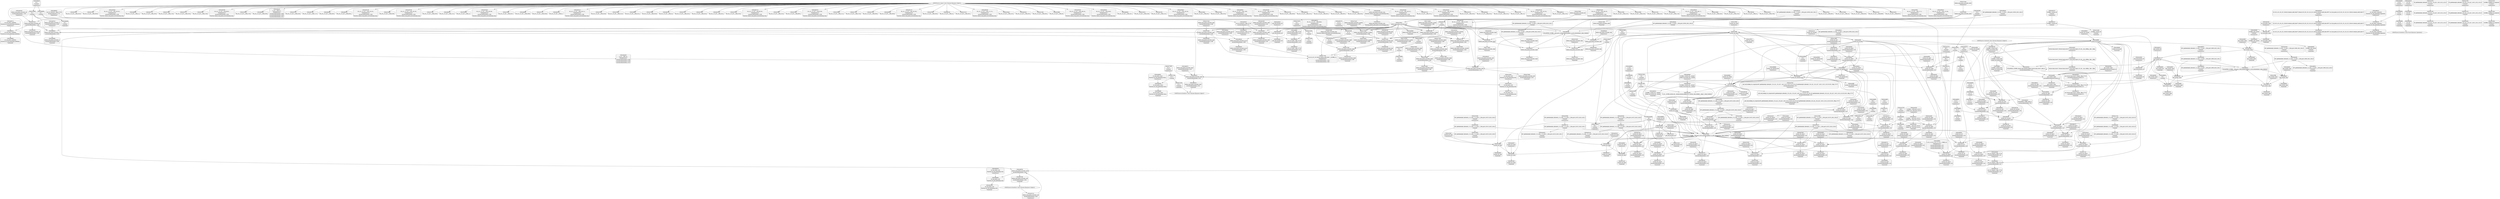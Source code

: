 digraph {
	CE0x5a939b0 [shape=record,shape=Mrecord,label="{CE0x5a939b0|i32_0|*Constant*|*SummSink*}"]
	CE0x5aa3430 [shape=record,shape=Mrecord,label="{CE0x5aa3430|GLOBAL:___llvm_gcov_ctr125|Global_var:__llvm_gcov_ctr125|*SummSource*}"]
	CE0x5a788b0 [shape=record,shape=Mrecord,label="{CE0x5a788b0|80:_i32,_112:_i8*,_:_CRE_8,9_}"]
	CE0x5a92030 [shape=record,shape=Mrecord,label="{CE0x5a92030|80:_i32,_112:_i8*,_:_CRE_208,216_|*MultipleSource*|security/selinux/hooks.c,5186|Function::selinux_msg_queue_associate&Arg::msq::}"]
	CE0x5a840e0 [shape=record,shape=Mrecord,label="{CE0x5a840e0|80:_i32,_112:_i8*,_:_CRE_84,88_|*MultipleSource*|security/selinux/hooks.c,5186|Function::selinux_msg_queue_associate&Arg::msq::}"]
	CE0x5a990f0 [shape=record,shape=Mrecord,label="{CE0x5a990f0|i64_4|*Constant*|*SummSource*}"]
	CE0x5aa6600 [shape=record,shape=Mrecord,label="{CE0x5aa6600|current_sid:_tmp3}"]
	CE0x5a88550 [shape=record,shape=Mrecord,label="{CE0x5a88550|_ret_i32_%call3,_!dbg_!27729|security/selinux/hooks.c,5191}"]
	CE0x5a6d330 [shape=record,shape=Mrecord,label="{CE0x5a6d330|i32_(i32,_i32,_i16,_i32,_%struct.common_audit_data*)*_bitcast_(i32_(i32,_i32,_i16,_i32,_%struct.common_audit_data.495*)*_avc_has_perm_to_i32_(i32,_i32,_i16,_i32,_%struct.common_audit_data*)*)|*Constant*|*SummSink*}"]
	CE0x5a6d9a0 [shape=record,shape=Mrecord,label="{CE0x5a6d9a0|i32_64|*Constant*}"]
	CE0x5a88010 [shape=record,shape=Mrecord,label="{CE0x5a88010|i32_(i32,_i32,_i16,_i32,_%struct.common_audit_data*)*_bitcast_(i32_(i32,_i32,_i16,_i32,_%struct.common_audit_data.495*)*_avc_has_perm_to_i32_(i32,_i32,_i16,_i32,_%struct.common_audit_data*)*)|*Constant*}"]
	CE0x712d7b0 [shape=record,shape=Mrecord,label="{CE0x712d7b0|selinux_msg_queue_associate:_q_perm|security/selinux/hooks.c,5186|*SummSink*}"]
	CE0x5aa2d90 [shape=record,shape=Mrecord,label="{CE0x5aa2d90|current_sid:_do.body|*SummSink*}"]
	CE0x5ac09e0 [shape=record,shape=Mrecord,label="{CE0x5ac09e0|current_sid:_if.end}"]
	CE0x5a6c4b0 [shape=record,shape=Mrecord,label="{CE0x5a6c4b0|selinux_msg_queue_associate:_key|security/selinux/hooks.c,5189|*SummSink*}"]
	CE0x5a86600 [shape=record,shape=Mrecord,label="{CE0x5a86600|80:_i32,_112:_i8*,_:_CRE_16,17_}"]
	CE0x5ac71d0 [shape=record,shape=Mrecord,label="{CE0x5ac71d0|i64*_getelementptr_inbounds_(_11_x_i64_,_11_x_i64_*___llvm_gcov_ctr125,_i64_0,_i64_10)|*Constant*|*SummSink*}"]
	CE0x5a6d1b0 [shape=record,shape=Mrecord,label="{CE0x5a6d1b0|i32_(i32,_i32,_i16,_i32,_%struct.common_audit_data*)*_bitcast_(i32_(i32,_i32,_i16,_i32,_%struct.common_audit_data.495*)*_avc_has_perm_to_i32_(i32,_i32,_i16,_i32,_%struct.common_audit_data*)*)|*Constant*|*SummSource*}"]
	CE0x5a7e350 [shape=record,shape=Mrecord,label="{CE0x5a7e350|selinux_msg_queue_associate:_tmp1}"]
	CE0x5aa81e0 [shape=record,shape=Mrecord,label="{CE0x5aa81e0|i32_218|*Constant*|*SummSource*}"]
	CE0x5a79e70 [shape=record,shape=Mrecord,label="{CE0x5a79e70|80:_i32,_112:_i8*,_:_CRE_35,36_}"]
	CE0x5a91350 [shape=record,shape=Mrecord,label="{CE0x5a91350|80:_i32,_112:_i8*,_:_CRE_21,22_}"]
	CE0x5a88c30 [shape=record,shape=Mrecord,label="{CE0x5a88c30|_ret_i32_%retval.0,_!dbg_!27728|security/selinux/avc.c,775|*SummSink*}"]
	CE0x5a88710 [shape=record,shape=Mrecord,label="{CE0x5a88710|avc_has_perm:_auditdata|Function::avc_has_perm&Arg::auditdata::|*SummSource*}"]
	CE0x5a8c540 [shape=record,shape=Mrecord,label="{CE0x5a8c540|current_sid:_tmp10|security/selinux/hooks.c,218|*SummSink*}"]
	CE0x5a7f070 [shape=record,shape=Mrecord,label="{CE0x5a7f070|current_sid:_entry|*SummSink*}"]
	CE0x5a9ecf0 [shape=record,shape=Mrecord,label="{CE0x5a9ecf0|current_sid:_sid|security/selinux/hooks.c,220|*SummSink*}"]
	CE0x5a958e0 [shape=record,shape=Mrecord,label="{CE0x5a958e0|80:_i32,_112:_i8*,_:_CRE_136,144_|*MultipleSource*|security/selinux/hooks.c,5186|Function::selinux_msg_queue_associate&Arg::msq::}"]
	CE0x5aa3560 [shape=record,shape=Mrecord,label="{CE0x5aa3560|GLOBAL:___llvm_gcov_ctr125|Global_var:__llvm_gcov_ctr125|*SummSink*}"]
	CE0x5afab10 [shape=record,shape=Mrecord,label="{CE0x5afab10|COLLAPSED:_GCMRE___llvm_gcov_ctr98_internal_global_2_x_i64_zeroinitializer:_elem_0:default:}"]
	CE0x5a73f20 [shape=record,shape=Mrecord,label="{CE0x5a73f20|selinux_msg_queue_associate:_tmp6|security/selinux/hooks.c,5189|*SummSource*}"]
	CE0x5a6d5e0 [shape=record,shape=Mrecord,label="{CE0x5a6d5e0|avc_has_perm:_tclass|Function::avc_has_perm&Arg::tclass::}"]
	CE0x5a83cb0 [shape=record,shape=Mrecord,label="{CE0x5a83cb0|_ret_%struct.task_struct*_%tmp4,_!dbg_!27714|./arch/x86/include/asm/current.h,14|*SummSource*}"]
	CE0x5a93b20 [shape=record,shape=Mrecord,label="{CE0x5a93b20|selinux_msg_queue_associate:_msq|Function::selinux_msg_queue_associate&Arg::msq::}"]
	CE0x5a789a0 [shape=record,shape=Mrecord,label="{CE0x5a789a0|80:_i32,_112:_i8*,_:_CRE_9,10_}"]
	CE0x5a79c90 [shape=record,shape=Mrecord,label="{CE0x5a79c90|80:_i32,_112:_i8*,_:_CRE_33,34_}"]
	CE0x5a8ae10 [shape=record,shape=Mrecord,label="{CE0x5a8ae10|selinux_msg_queue_associate:_tmp7|security/selinux/hooks.c,5191}"]
	CE0x5a83ad0 [shape=record,shape=Mrecord,label="{CE0x5a83ad0|get_current:_entry|*SummSink*}"]
	CE0x5a81ea0 [shape=record,shape=Mrecord,label="{CE0x5a81ea0|selinux_msg_queue_associate:_key|security/selinux/hooks.c,5189|*SummSource*}"]
	CE0x5a6d060 [shape=record,shape=Mrecord,label="{CE0x5a6d060|avc_has_perm:_ssid|Function::avc_has_perm&Arg::ssid::}"]
	CE0x5a98050 [shape=record,shape=Mrecord,label="{CE0x5a98050|80:_i32,_112:_i8*,_:_CRE_76,80_|*MultipleSource*|security/selinux/hooks.c,5186|Function::selinux_msg_queue_associate&Arg::msq::}"]
	CE0x5aa4e90 [shape=record,shape=Mrecord,label="{CE0x5aa4e90|i64_1|*Constant*}"]
	CE0x5a746d0 [shape=record,shape=Mrecord,label="{CE0x5a746d0|selinux_msg_queue_associate:_tmp5|security/selinux/hooks.c,5186}"]
	CE0x5abd120 [shape=record,shape=Mrecord,label="{CE0x5abd120|current_sid:_tmp24|security/selinux/hooks.c,220|*SummSink*}"]
	CE0x5a89ce0 [shape=record,shape=Mrecord,label="{CE0x5a89ce0|selinux_msg_queue_associate:_ipc_id|security/selinux/hooks.c,5189}"]
	CE0x5ab8390 [shape=record,shape=Mrecord,label="{CE0x5ab8390|i1_true|*Constant*}"]
	CE0x5a95c60 [shape=record,shape=Mrecord,label="{CE0x5a95c60|80:_i32,_112:_i8*,_:_CRE_152,160_|*MultipleSource*|security/selinux/hooks.c,5186|Function::selinux_msg_queue_associate&Arg::msq::}"]
	CE0x5ac65c0 [shape=record,shape=Mrecord,label="{CE0x5ac65c0|current_sid:_tmp19|security/selinux/hooks.c,218|*SummSource*}"]
	CE0x5ab8a60 [shape=record,shape=Mrecord,label="{CE0x5ab8a60|current_sid:_do.end|*SummSink*}"]
	CE0x5a79570 [shape=record,shape=Mrecord,label="{CE0x5a79570|i64*_getelementptr_inbounds_(_11_x_i64_,_11_x_i64_*___llvm_gcov_ctr125,_i64_0,_i64_6)|*Constant*}"]
	CE0x5a7d730 [shape=record,shape=Mrecord,label="{CE0x5a7d730|80:_i32,_112:_i8*,_:_CRE_58,59_}"]
	CE0x5a86450 [shape=record,shape=Mrecord,label="{CE0x5a86450|80:_i32,_112:_i8*,_:_CRE_14,15_}"]
	CE0x5a8a4c0 [shape=record,shape=Mrecord,label="{CE0x5a8a4c0|selinux_msg_queue_associate:_sid2|security/selinux/hooks.c,5191|*SummSource*}"]
	"CONST[source:0(mediator),value:2(dynamic)][purpose:{subject}]"
	CE0x5a7fec0 [shape=record,shape=Mrecord,label="{CE0x5a7fec0|80:_i32,_112:_i8*,_:_CRE_26,27_}"]
	CE0x5a792e0 [shape=record,shape=Mrecord,label="{CE0x5a792e0|current_sid:_tmp12|security/selinux/hooks.c,218|*SummSink*}"]
	CE0x5a7d4d0 [shape=record,shape=Mrecord,label="{CE0x5a7d4d0|80:_i32,_112:_i8*,_:_CRE_56,57_}"]
	CE0x5a99460 [shape=record,shape=Mrecord,label="{CE0x5a99460|current_sid:_tmp9|security/selinux/hooks.c,218|*SummSink*}"]
	CE0x5a891e0 [shape=record,shape=Mrecord,label="{CE0x5a891e0|_ret_i32_%call3,_!dbg_!27729|security/selinux/hooks.c,5191|*SummSink*}"]
	CE0x5a89620 [shape=record,shape=Mrecord,label="{CE0x5a89620|selinux_msg_queue_associate:_u|security/selinux/hooks.c,5189}"]
	CE0x5ab6fe0 [shape=record,shape=Mrecord,label="{CE0x5ab6fe0|current_sid:_tmp16|security/selinux/hooks.c,218|*SummSource*}"]
	CE0x5a8f230 [shape=record,shape=Mrecord,label="{CE0x5a8f230|80:_i32,_112:_i8*,_:_CRE_61,62_}"]
	CE0x5a95a80 [shape=record,shape=Mrecord,label="{CE0x5a95a80|80:_i32,_112:_i8*,_:_CRE_144,152_|*MultipleSource*|security/selinux/hooks.c,5186|Function::selinux_msg_queue_associate&Arg::msq::}"]
	CE0x5a83830 [shape=record,shape=Mrecord,label="{CE0x5a83830|GLOBAL:_get_current|*Constant*|*SummSink*}"]
	CE0x5aa7cb0 [shape=record,shape=Mrecord,label="{CE0x5aa7cb0|i8*_getelementptr_inbounds_(_25_x_i8_,_25_x_i8_*_.str3,_i32_0,_i32_0)|*Constant*}"]
	CE0x5a7f000 [shape=record,shape=Mrecord,label="{CE0x5a7f000|current_sid:_entry|*SummSource*}"]
	CE0x5a7e620 [shape=record,shape=Mrecord,label="{CE0x5a7e620|i64_1|*Constant*|*SummSink*}"]
	CE0x5ac5f00 [shape=record,shape=Mrecord,label="{CE0x5ac5f00|current_sid:_tmp17|security/selinux/hooks.c,218}"]
	CE0x5a70900 [shape=record,shape=Mrecord,label="{CE0x5a70900|selinux_msg_queue_associate:_bb|*SummSource*}"]
	CE0x5a7dfc0 [shape=record,shape=Mrecord,label="{CE0x5a7dfc0|current_sid:_tmp|*SummSource*}"]
	CE0x5a85560 [shape=record,shape=Mrecord,label="{CE0x5a85560|GLOBAL:_current_sid.__warned|Global_var:current_sid.__warned}"]
	CE0x5a90690 [shape=record,shape=Mrecord,label="{CE0x5a90690|current_sid:_if.then|*SummSource*}"]
	CE0x5abadc0 [shape=record,shape=Mrecord,label="{CE0x5abadc0|current_sid:_tmp22|security/selinux/hooks.c,218|*SummSource*}"]
	CE0x5a6d650 [shape=record,shape=Mrecord,label="{CE0x5a6d650|avc_has_perm:_tclass|Function::avc_has_perm&Arg::tclass::|*SummSource*}"]
	CE0x5a75000 [shape=record,shape=Mrecord,label="{CE0x5a75000|selinux_msg_queue_associate:_type|security/selinux/hooks.c,5188}"]
	CE0x5a88180 [shape=record,shape=Mrecord,label="{CE0x5a88180|avc_has_perm:_requested|Function::avc_has_perm&Arg::requested::|*SummSink*}"]
	CE0x5a89ea0 [shape=record,shape=Mrecord,label="{CE0x5a89ea0|selinux_msg_queue_associate:_ipc_id|security/selinux/hooks.c,5189|*SummSource*}"]
	CE0x5ab79a0 [shape=record,shape=Mrecord,label="{CE0x5ab79a0|current_sid:_tmp13|security/selinux/hooks.c,218|*SummSource*}"]
	CE0x5aa8040 [shape=record,shape=Mrecord,label="{CE0x5aa8040|i32_218|*Constant*}"]
	CE0x5a92730 [shape=record,shape=Mrecord,label="{CE0x5a92730|selinux_msg_queue_associate:_security|security/selinux/hooks.c,5186}"]
	CE0x5ac0e00 [shape=record,shape=Mrecord,label="{CE0x5ac0e00|GLOBAL:_current_task|Global_var:current_task}"]
	CE0x5aa0750 [shape=record,shape=Mrecord,label="{CE0x5aa0750|i64_3|*Constant*|*SummSource*}"]
	CE0x5a97c20 [shape=record,shape=Mrecord,label="{CE0x5a97c20|80:_i32,_112:_i8*,_:_CRE_70,71_}"]
	CE0x5ac5e90 [shape=record,shape=Mrecord,label="{CE0x5ac5e90|i64*_getelementptr_inbounds_(_11_x_i64_,_11_x_i64_*___llvm_gcov_ctr125,_i64_0,_i64_9)|*Constant*|*SummSink*}"]
	CE0x5ac7120 [shape=record,shape=Mrecord,label="{CE0x5ac7120|i64*_getelementptr_inbounds_(_11_x_i64_,_11_x_i64_*___llvm_gcov_ctr125,_i64_0,_i64_10)|*Constant*|*SummSource*}"]
	CE0x5a83660 [shape=record,shape=Mrecord,label="{CE0x5a83660|GLOBAL:_get_current|*Constant*|*SummSource*}"]
	CE0x5a8eb30 [shape=record,shape=Mrecord,label="{CE0x5a8eb30|selinux_msg_queue_associate:_tmp3|*SummSink*}"]
	CE0x5a7e690 [shape=record,shape=Mrecord,label="{CE0x5a7e690|i64_1|*Constant*}"]
	CE0x5ac0b90 [shape=record,shape=Mrecord,label="{CE0x5ac0b90|current_sid:_if.end|*SummSink*}"]
	CE0x5a93ab0 [shape=record,shape=Mrecord,label="{CE0x5a93ab0|selinux_msg_queue_associate:_msq|Function::selinux_msg_queue_associate&Arg::msq::|*SummSource*}"]
	CE0x5aa4f00 [shape=record,shape=Mrecord,label="{CE0x5aa4f00|current_sid:_tmp1}"]
	CE0x5a93470 [shape=record,shape=Mrecord,label="{CE0x5a93470|GLOBAL:_current_sid|*Constant*|*SummSource*}"]
	CE0x5a95e40 [shape=record,shape=Mrecord,label="{CE0x5a95e40|80:_i32,_112:_i8*,_:_CRE_160,168_|*MultipleSource*|security/selinux/hooks.c,5186|Function::selinux_msg_queue_associate&Arg::msq::}"]
	CE0x5a8d320 [shape=record,shape=Mrecord,label="{CE0x5a8d320|i64*_getelementptr_inbounds_(_2_x_i64_,_2_x_i64_*___llvm_gcov_ctr304,_i64_0,_i64_1)|*Constant*|*SummSink*}"]
	CE0x5a8a9d0 [shape=record,shape=Mrecord,label="{CE0x5a8a9d0|selinux_msg_queue_associate:_call3|security/selinux/hooks.c,5191}"]
	CE0x5a9f480 [shape=record,shape=Mrecord,label="{CE0x5a9f480|current_sid:_tmp21|security/selinux/hooks.c,218|*SummSource*}"]
	CE0x5ac11d0 [shape=record,shape=Mrecord,label="{CE0x5ac11d0|current_sid:_bb|*SummSink*}"]
	CE0x5aa5f60 [shape=record,shape=Mrecord,label="{CE0x5aa5f60|i64_5|*Constant*|*SummSink*}"]
	CE0x5a7f9f0 [shape=record,shape=Mrecord,label="{CE0x5a7f9f0|get_current:_tmp1|*SummSource*}"]
	CE0x5a8ca40 [shape=record,shape=Mrecord,label="{CE0x5a8ca40|current_sid:_tmp11|security/selinux/hooks.c,218|*SummSink*}"]
	CE0x5a97690 [shape=record,shape=Mrecord,label="{CE0x5a97690|current_sid:_tmp1|*SummSink*}"]
	CE0x5a7d270 [shape=record,shape=Mrecord,label="{CE0x5a7d270|80:_i32,_112:_i8*,_:_CRE_54,55_}"]
	CE0x5a88f60 [shape=record,shape=Mrecord,label="{CE0x5a88f60|_ret_i32_%call3,_!dbg_!27729|security/selinux/hooks.c,5191|*SummSource*}"]
	CE0x5a9f1d0 [shape=record,shape=Mrecord,label="{CE0x5a9f1d0|COLLAPSED:_GCMRE_current_task_external_global_%struct.task_struct*:_elem_0::|security/selinux/hooks.c,218}"]
	CE0x5ac0ee0 [shape=record,shape=Mrecord,label="{CE0x5ac0ee0|%struct.task_struct*_(%struct.task_struct**)*_asm_movq_%gs:$_1:P_,$0_,_r,im,_dirflag_,_fpsr_,_flags_}"]
	CE0x5a85e60 [shape=record,shape=Mrecord,label="{CE0x5a85e60|80:_i32,_112:_i8*,_:_CRE_52,53_}"]
	CE0x6e52d80 [shape=record,shape=Mrecord,label="{CE0x6e52d80|selinux_msg_queue_associate:_msq|Function::selinux_msg_queue_associate&Arg::msq::|*SummSink*}"]
	CE0x5a85d30 [shape=record,shape=Mrecord,label="{CE0x5a85d30|80:_i32,_112:_i8*,_:_CRE_51,52_}"]
	CE0x5ab88f0 [shape=record,shape=Mrecord,label="{CE0x5ab88f0|current_sid:_do.end}"]
	CE0x5a6d430 [shape=record,shape=Mrecord,label="{CE0x5a6d430|_ret_i32_%retval.0,_!dbg_!27728|security/selinux/avc.c,775}"]
	CE0x5ad8d70 [shape=record,shape=Mrecord,label="{CE0x5ad8d70|i64*_getelementptr_inbounds_(_2_x_i64_,_2_x_i64_*___llvm_gcov_ctr98,_i64_0,_i64_1)|*Constant*|*SummSource*}"]
	CE0x5aba7d0 [shape=record,shape=Mrecord,label="{CE0x5aba7d0|current_sid:_security|security/selinux/hooks.c,218|*SummSink*}"]
	CE0x5a70810 [shape=record,shape=Mrecord,label="{CE0x5a70810|selinux_msg_queue_associate:_bb}"]
	CE0x5aa06e0 [shape=record,shape=Mrecord,label="{CE0x5aa06e0|i64_3|*Constant*}"]
	CE0x5a787f0 [shape=record,shape=Mrecord,label="{CE0x5a787f0|80:_i32,_112:_i8*,_:_CRE_7,8_}"]
	CE0x5aa7d70 [shape=record,shape=Mrecord,label="{CE0x5aa7d70|i8*_getelementptr_inbounds_(_25_x_i8_,_25_x_i8_*_.str3,_i32_0,_i32_0)|*Constant*|*SummSource*}"]
	CE0x5a764d0 [shape=record,shape=Mrecord,label="{CE0x5a764d0|i8_4|*Constant*|*SummSource*}"]
	CE0x5a95550 [shape=record,shape=Mrecord,label="{CE0x5a95550|80:_i32,_112:_i8*,_:_CRE_120,128_|*MultipleSource*|security/selinux/hooks.c,5186|Function::selinux_msg_queue_associate&Arg::msq::}"]
	CE0x5a734a0 [shape=record,shape=Mrecord,label="{CE0x5a734a0|selinux_msg_queue_associate:_entry|*SummSource*}"]
	CE0x5ac0fc0 [shape=record,shape=Mrecord,label="{CE0x5ac0fc0|%struct.task_struct*_(%struct.task_struct**)*_asm_movq_%gs:$_1:P_,$0_,_r,im,_dirflag_,_fpsr_,_flags_|*SummSource*}"]
	CE0x5a82060 [shape=record,shape=Mrecord,label="{CE0x5a82060|_ret_i32_%tmp24,_!dbg_!27742|security/selinux/hooks.c,220|*SummSource*}"]
	CE0x5a7a410 [shape=record,shape=Mrecord,label="{CE0x5a7a410|_call_void_mcount()_#3}"]
	CE0x5a751b0 [shape=record,shape=Mrecord,label="{CE0x5a751b0|selinux_msg_queue_associate:_type|security/selinux/hooks.c,5188|*SummSource*}"]
	CE0x5a977c0 [shape=record,shape=Mrecord,label="{CE0x5a977c0|i64*_getelementptr_inbounds_(_11_x_i64_,_11_x_i64_*___llvm_gcov_ctr125,_i64_0,_i64_1)|*Constant*}"]
	CE0x5a7dee0 [shape=record,shape=Mrecord,label="{CE0x5a7dee0|current_sid:_tmp}"]
	CE0x5a74410 [shape=record,shape=Mrecord,label="{CE0x5a74410|i32_3|*Constant*|*SummSource*}"]
	CE0x5a77010 [shape=record,shape=Mrecord,label="{CE0x5a77010|avc_has_perm:_tsid|Function::avc_has_perm&Arg::tsid::|*SummSink*}"]
	CE0x5a92550 [shape=record,shape=Mrecord,label="{CE0x5a92550|i32_10|*Constant*|*SummSink*}"]
	CE0x5a86510 [shape=record,shape=Mrecord,label="{CE0x5a86510|80:_i32,_112:_i8*,_:_CRE_15,16_}"]
	CE0x5a86c90 [shape=record,shape=Mrecord,label="{CE0x5a86c90|COLLAPSED:_GCMRE___llvm_gcov_ctr304_internal_global_2_x_i64_zeroinitializer:_elem_0:default:}"]
	CE0x5a90960 [shape=record,shape=Mrecord,label="{CE0x5a90960|current_sid:_land.lhs.true|*SummSource*}"]
	CE0x5a9f800 [shape=record,shape=Mrecord,label="{CE0x5a9f800|i32_22|*Constant*}"]
	CE0x5a7a5c0 [shape=record,shape=Mrecord,label="{CE0x5a7a5c0|_call_void_mcount()_#3|*SummSink*}"]
	CE0x5a88db0 [shape=record,shape=Mrecord,label="{CE0x5a88db0|current_sid:_bb|*SummSource*}"]
	CE0x5a77590 [shape=record,shape=Mrecord,label="{CE0x5a77590|selinux_msg_queue_associate:_tmp4|security/selinux/hooks.c,5186|*SummSource*}"]
	"CONST[source:2(external),value:2(dynamic)][purpose:{subject}]"
	CE0x5ac62c0 [shape=record,shape=Mrecord,label="{CE0x5ac62c0|current_sid:_tmp17|security/selinux/hooks.c,218|*SummSource*}"]
	CE0x5ac7430 [shape=record,shape=Mrecord,label="{CE0x5ac7430|current_sid:_tmp20|security/selinux/hooks.c,218}"]
	CE0x5a93310 [shape=record,shape=Mrecord,label="{CE0x5a93310|GLOBAL:_current_sid|*Constant*}"]
	CE0x5a91a90 [shape=record,shape=Mrecord,label="{CE0x5a91a90|80:_i32,_112:_i8*,_:_CRE_184,192_|*MultipleSource*|security/selinux/hooks.c,5186|Function::selinux_msg_queue_associate&Arg::msq::}"]
	CE0x5aa5df0 [shape=record,shape=Mrecord,label="{CE0x5aa5df0|i64_5|*Constant*|*SummSource*}"]
	CE0x5aa0a30 [shape=record,shape=Mrecord,label="{CE0x5aa0a30|current_sid:_tmp4|security/selinux/hooks.c,218|*SummSink*}"]
	CE0x5a88a50 [shape=record,shape=Mrecord,label="{CE0x5a88a50|_ret_i32_%retval.0,_!dbg_!27728|security/selinux/avc.c,775|*SummSource*}"]
	CE0x5a89960 [shape=record,shape=Mrecord,label="{CE0x5a89960|selinux_msg_queue_associate:_u|security/selinux/hooks.c,5189|*SummSink*}"]
	CE0x5a97380 [shape=record,shape=Mrecord,label="{CE0x5a97380|selinux_msg_queue_associate:_call|security/selinux/hooks.c,5184|*SummSink*}"]
	CE0x5a6c5b0 [shape=record,shape=Mrecord,label="{CE0x5a6c5b0|selinux_msg_queue_associate:_call3|security/selinux/hooks.c,5191|*SummSource*}"]
	CE0x5a80b50 [shape=record,shape=Mrecord,label="{CE0x5a80b50|i64*_getelementptr_inbounds_(_2_x_i64_,_2_x_i64_*___llvm_gcov_ctr98,_i64_0,_i64_1)|*Constant*|*SummSink*}"]
	CE0x5aa63e0 [shape=record,shape=Mrecord,label="{CE0x5aa63e0|current_sid:_call|security/selinux/hooks.c,218}"]
	CE0x5a72f60 [shape=record,shape=Mrecord,label="{CE0x5a72f60|80:_i32,_112:_i8*,_:_CRE_31,32_}"]
	CE0x5a73a20 [shape=record,shape=Mrecord,label="{CE0x5a73a20|selinux_msg_queue_associate:_q_perm1|security/selinux/hooks.c,5189|*SummSource*}"]
	CE0x5a7fdd0 [shape=record,shape=Mrecord,label="{CE0x5a7fdd0|80:_i32,_112:_i8*,_:_CRE_25,26_}"]
	CE0x5a7dd10 [shape=record,shape=Mrecord,label="{CE0x5a7dd10|i64*_getelementptr_inbounds_(_11_x_i64_,_11_x_i64_*___llvm_gcov_ctr125,_i64_0,_i64_0)|*Constant*|*SummSink*}"]
	CE0x5a7c550 [shape=record,shape=Mrecord,label="{CE0x5a7c550|80:_i32,_112:_i8*,_:_CRE_41,42_}"]
	CE0x5a81b90 [shape=record,shape=Mrecord,label="{CE0x5a81b90|avc_has_perm:_entry|*SummSink*}"]
	CE0x5a77450 [shape=record,shape=Mrecord,label="{CE0x5a77450|i16_27|*Constant*|*SummSink*}"]
	CE0x5a87e90 [shape=record,shape=Mrecord,label="{CE0x5a87e90|selinux_msg_queue_associate:_call3|security/selinux/hooks.c,5191|*SummSink*}"]
	CE0x5a99260 [shape=record,shape=Mrecord,label="{CE0x5a99260|current_sid:_tmp9|security/selinux/hooks.c,218}"]
	CE0x5ab7e70 [shape=record,shape=Mrecord,label="{CE0x5ab7e70|current_sid:_tmp14|security/selinux/hooks.c,218}"]
	CE0x5abcbb0 [shape=record,shape=Mrecord,label="{CE0x5abcbb0|i64*_getelementptr_inbounds_(_2_x_i64_,_2_x_i64_*___llvm_gcov_ctr98,_i64_0,_i64_0)|*Constant*}"]
	CE0x5abb440 [shape=record,shape=Mrecord,label="{CE0x5abb440|current_sid:_tmp23|security/selinux/hooks.c,218|*SummSink*}"]
	CE0x5a866f0 [shape=record,shape=Mrecord,label="{CE0x5a866f0|80:_i32,_112:_i8*,_:_CRE_17,18_}"]
	CE0x5a96020 [shape=record,shape=Mrecord,label="{CE0x5a96020|80:_i32,_112:_i8*,_:_CRE_168,172_|*MultipleSource*|security/selinux/hooks.c,5186|Function::selinux_msg_queue_associate&Arg::msq::}"]
	CE0x5a97860 [shape=record,shape=Mrecord,label="{CE0x5a97860|i64*_getelementptr_inbounds_(_11_x_i64_,_11_x_i64_*___llvm_gcov_ctr125,_i64_0,_i64_1)|*Constant*|*SummSource*}"]
	CE0x5a76be0 [shape=record,shape=Mrecord,label="{CE0x5a76be0|selinux_msg_queue_associate:_q_perm1|security/selinux/hooks.c,5189|*SummSink*}"]
	CE0x5aa45e0 [shape=record,shape=Mrecord,label="{CE0x5aa45e0|current_sid:_tmp8|security/selinux/hooks.c,218|*SummSource*}"]
	CE0x5aa3a90 [shape=record,shape=Mrecord,label="{CE0x5aa3a90|current_sid:_tmp5|security/selinux/hooks.c,218|*SummSource*}"]
	CE0x5a80aa0 [shape=record,shape=Mrecord,label="{CE0x5a80aa0|i64*_getelementptr_inbounds_(_2_x_i64_,_2_x_i64_*___llvm_gcov_ctr304,_i64_0,_i64_0)|*Constant*|*SummSource*}"]
	CE0x5a88890 [shape=record,shape=Mrecord,label="{CE0x5a88890|avc_has_perm:_auditdata|Function::avc_has_perm&Arg::auditdata::|*SummSink*}"]
	CE0x5a9f930 [shape=record,shape=Mrecord,label="{CE0x5a9f930|i32_22|*Constant*|*SummSource*}"]
	CE0x5aa5a30 [shape=record,shape=Mrecord,label="{CE0x5aa5a30|current_sid:_tobool1|security/selinux/hooks.c,218|*SummSink*}"]
	CE0x5a9a000 [shape=record,shape=Mrecord,label="{CE0x5a9a000|current_sid:_tobool|security/selinux/hooks.c,218|*SummSource*}"]
	CE0x5aa0650 [shape=record,shape=Mrecord,label="{CE0x5aa0650|i64_2|*Constant*|*SummSink*}"]
	CE0x5a73840 [shape=record,shape=Mrecord,label="{CE0x5a73840|selinux_msg_queue_associate:_sid2|security/selinux/hooks.c,5191|*SummSink*}"]
	CE0x5ad6390 [shape=record,shape=Mrecord,label="{CE0x5ad6390|get_current:_tmp3|*SummSource*}"]
	CE0x5aa0cc0 [shape=record,shape=Mrecord,label="{CE0x5aa0cc0|GLOBAL:___llvm_gcov_ctr125|Global_var:__llvm_gcov_ctr125}"]
	CE0x5a7b300 [shape=record,shape=Mrecord,label="{CE0x5a7b300|i64*_getelementptr_inbounds_(_11_x_i64_,_11_x_i64_*___llvm_gcov_ctr125,_i64_0,_i64_0)|*Constant*}"]
	CE0x5ab89c0 [shape=record,shape=Mrecord,label="{CE0x5ab89c0|current_sid:_do.end|*SummSource*}"]
	CE0x5ac08f0 [shape=record,shape=Mrecord,label="{CE0x5ac08f0|current_sid:_land.lhs.true2|*SummSink*}"]
	CE0x5a6f540 [shape=record,shape=Mrecord,label="{CE0x5a6f540|current_sid:_sid|security/selinux/hooks.c,220}"]
	CE0x5a79d80 [shape=record,shape=Mrecord,label="{CE0x5a79d80|80:_i32,_112:_i8*,_:_CRE_34,35_}"]
	CE0x5a9ec80 [shape=record,shape=Mrecord,label="{CE0x5a9ec80|current_sid:_cred|security/selinux/hooks.c,218}"]
	CE0x5a838e0 [shape=record,shape=Mrecord,label="{CE0x5a838e0|get_current:_entry}"]
	CE0x5a942e0 [shape=record,shape=Mrecord,label="{CE0x5a942e0|selinux_msg_queue_associate:_ad|security/selinux/hooks.c, 5183|*SummSource*}"]
	CE0x5a8c8d0 [shape=record,shape=Mrecord,label="{CE0x5a8c8d0|current_sid:_tmp11|security/selinux/hooks.c,218|*SummSource*}"]
	CE0x5a70f00 [shape=record,shape=Mrecord,label="{CE0x5a70f00|selinux_msg_queue_associate:_entry}"]
	CE0x5a839f0 [shape=record,shape=Mrecord,label="{CE0x5a839f0|get_current:_entry|*SummSource*}"]
	CE0x5a9f350 [shape=record,shape=Mrecord,label="{CE0x5a9f350|current_sid:_tmp21|security/selinux/hooks.c,218}"]
	CE0x5a6d100 [shape=record,shape=Mrecord,label="{CE0x5a6d100|avc_has_perm:_ssid|Function::avc_has_perm&Arg::ssid::|*SummSource*}"]
	CE0x5abb0f0 [shape=record,shape=Mrecord,label="{CE0x5abb0f0|current_sid:_tmp23|security/selinux/hooks.c,218}"]
	CE0x5afaaa0 [shape=record,shape=Mrecord,label="{CE0x5afaaa0|get_current:_tmp}"]
	CE0x5a80510 [shape=record,shape=Mrecord,label="{CE0x5a80510|80:_i32,_112:_i8*,_:_CRE_13,14_}"]
	CE0x79f2940 [shape=record,shape=Mrecord,label="{CE0x79f2940|80:_i32,_112:_i8*,_:_CRE_0,1_}"]
	CE0x5a74240 [shape=record,shape=Mrecord,label="{CE0x5a74240|selinux_msg_queue_associate:_key|security/selinux/hooks.c,5189}"]
	CE0x5aa5900 [shape=record,shape=Mrecord,label="{CE0x5aa5900|current_sid:_tobool1|security/selinux/hooks.c,218|*SummSource*}"]
	CE0x5a7eb10 [shape=record,shape=Mrecord,label="{CE0x5a7eb10|80:_i32,_112:_i8*,_:_CRE_67,68_}"]
	CE0x5a81d00 [shape=record,shape=Mrecord,label="{CE0x5a81d00|avc_has_perm:_ssid|Function::avc_has_perm&Arg::ssid::|*SummSink*}"]
	CE0x5ad1bb0 [shape=record,shape=Mrecord,label="{CE0x5ad1bb0|get_current:_tmp4|./arch/x86/include/asm/current.h,14|*SummSource*}"]
	CE0x5abd330 [shape=record,shape=Mrecord,label="{CE0x5abd330|get_current:_bb}"]
	CE0x5a7e430 [shape=record,shape=Mrecord,label="{CE0x5a7e430|selinux_msg_queue_associate:_tmp1|*SummSource*}"]
	CE0x5a7f5c0 [shape=record,shape=Mrecord,label="{CE0x5a7f5c0|80:_i32,_112:_i8*,_:_CRE_46,47_}"]
	CE0x5ab7a10 [shape=record,shape=Mrecord,label="{CE0x5ab7a10|current_sid:_tmp13|security/selinux/hooks.c,218|*SummSink*}"]
	CE0x53700d0 [shape=record,shape=Mrecord,label="{CE0x53700d0|80:_i32,_112:_i8*,_:_CRE_3,4_}"]
	CE0x5a8f360 [shape=record,shape=Mrecord,label="{CE0x5a8f360|80:_i32,_112:_i8*,_:_CRE_62,63_}"]
	CE0x5abd4f0 [shape=record,shape=Mrecord,label="{CE0x5abd4f0|get_current:_bb|*SummSink*}"]
	CE0x5ad1dc0 [shape=record,shape=Mrecord,label="{CE0x5ad1dc0|get_current:_tmp3|*SummSink*}"]
	CE0x5a76ea0 [shape=record,shape=Mrecord,label="{CE0x5a76ea0|avc_has_perm:_tsid|Function::avc_has_perm&Arg::tsid::|*SummSource*}"]
	CE0x5a881f0 [shape=record,shape=Mrecord,label="{CE0x5a881f0|avc_has_perm:_requested|Function::avc_has_perm&Arg::requested::}"]
	CE0x5ab9c60 [shape=record,shape=Mrecord,label="{CE0x5ab9c60|get_current:_tmp2}"]
	CE0x5a77760 [shape=record,shape=Mrecord,label="{CE0x5a77760|0:_i8,_8:_i32,_24:_%struct.selinux_audit_data*,_:_SCMRE_0,1_|*MultipleSource*|security/selinux/hooks.c, 5183|security/selinux/hooks.c,5188}"]
	CE0x5a98780 [shape=record,shape=Mrecord,label="{CE0x5a98780|current_sid:_call4|security/selinux/hooks.c,218|*SummSink*}"]
	CE0x5a7ee90 [shape=record,shape=Mrecord,label="{CE0x5a7ee90|GLOBAL:_current_sid|*Constant*|*SummSink*}"]
	CE0x5aa2bf0 [shape=record,shape=Mrecord,label="{CE0x5aa2bf0|current_sid:_do.body}"]
	CE0x5a99390 [shape=record,shape=Mrecord,label="{CE0x5a99390|current_sid:_tmp9|security/selinux/hooks.c,218|*SummSource*}"]
	CE0x5a76d70 [shape=record,shape=Mrecord,label="{CE0x5a76d70|avc_has_perm:_tsid|Function::avc_has_perm&Arg::tsid::}"]
	CE0x5a7ec40 [shape=record,shape=Mrecord,label="{CE0x5a7ec40|80:_i32,_112:_i8*,_:_CRE_68,69_}"]
	CE0x5a7ed70 [shape=record,shape=Mrecord,label="{CE0x5a7ed70|80:_i32,_112:_i8*,_:_CRE_69,70_}"]
	CE0x5ad6260 [shape=record,shape=Mrecord,label="{CE0x5ad6260|get_current:_tmp3}"]
	CE0x5aa0830 [shape=record,shape=Mrecord,label="{CE0x5aa0830|current_sid:_tmp4|security/selinux/hooks.c,218}"]
	CE0x5a97fb0 [shape=record,shape=Mrecord,label="{CE0x5a97fb0|80:_i32,_112:_i8*,_:_CRE_72,73_|*MultipleSource*|security/selinux/hooks.c,5186|Function::selinux_msg_queue_associate&Arg::msq::}"]
	CE0x5a924e0 [shape=record,shape=Mrecord,label="{CE0x5a924e0|selinux_msg_queue_associate:_type|security/selinux/hooks.c,5188|*SummSink*}"]
	CE0x5a963e0 [shape=record,shape=Mrecord,label="{CE0x5a963e0|80:_i32,_112:_i8*,_:_CRE_176,184_|*MultipleSource*|security/selinux/hooks.c,5186|Function::selinux_msg_queue_associate&Arg::msq::}"]
	CE0x5ab6c30 [shape=record,shape=Mrecord,label="{CE0x5ab6c30|i64*_getelementptr_inbounds_(_11_x_i64_,_11_x_i64_*___llvm_gcov_ctr125,_i64_0,_i64_8)|*Constant*}"]
	CE0x5aa83a0 [shape=record,shape=Mrecord,label="{CE0x5aa83a0|i32_218|*Constant*|*SummSink*}"]
	CE0x5a82550 [shape=record,shape=Mrecord,label="{CE0x5a82550|current_sid:_tmp2|*SummSource*}"]
	CE0x5a910b0 [shape=record,shape=Mrecord,label="{CE0x5a910b0|80:_i32,_112:_i8*,_:_CRE_18,19_}"]
	CE0x5a7a1a0 [shape=record,shape=Mrecord,label="{CE0x5a7a1a0|current_sid:_tmp3|*SummSink*}"]
	CE0x5a99700 [shape=record,shape=Mrecord,label="{CE0x5a99700|current_sid:_tmp10|security/selinux/hooks.c,218}"]
	CE0x5a7c280 [shape=record,shape=Mrecord,label="{CE0x5a7c280|80:_i32,_112:_i8*,_:_CRE_38,39_}"]
	CE0x5a73cd0 [shape=record,shape=Mrecord,label="{CE0x5a73cd0|selinux_msg_queue_associate:_tmp6|security/selinux/hooks.c,5189}"]
	CE0x5a98610 [shape=record,shape=Mrecord,label="{CE0x5a98610|current_sid:_call4|security/selinux/hooks.c,218|*SummSource*}"]
	CE0x5aa3cd0 [shape=record,shape=Mrecord,label="{CE0x5aa3cd0|_call_void_mcount()_#3}"]
	CE0x5aa4e20 [shape=record,shape=Mrecord,label="{CE0x5aa4e20|i64*_getelementptr_inbounds_(_11_x_i64_,_11_x_i64_*___llvm_gcov_ctr125,_i64_0,_i64_1)|*Constant*|*SummSink*}"]
	CE0x712d820 [shape=record,shape=Mrecord,label="{CE0x712d820|selinux_msg_queue_associate:_q_perm|security/selinux/hooks.c,5186|*SummSource*}"]
	CE0x5a98a20 [shape=record,shape=Mrecord,label="{CE0x5a98a20|GLOBAL:_get_current|*Constant*}"]
	CE0x5a950a0 [shape=record,shape=Mrecord,label="{CE0x5a950a0|80:_i32,_112:_i8*,_:_CRE_100,102_|*MultipleSource*|security/selinux/hooks.c,5186|Function::selinux_msg_queue_associate&Arg::msq::}"]
	CE0x5ac0ab0 [shape=record,shape=Mrecord,label="{CE0x5ac0ab0|current_sid:_if.end|*SummSource*}"]
	CE0x5aa3b00 [shape=record,shape=Mrecord,label="{CE0x5aa3b00|i64*_getelementptr_inbounds_(_2_x_i64_,_2_x_i64_*___llvm_gcov_ctr98,_i64_0,_i64_1)|*Constant*}"]
	CE0x5a99d30 [shape=record,shape=Mrecord,label="{CE0x5a99d30|current_sid:_tobool|security/selinux/hooks.c,218|*SummSink*}"]
	CE0x5ac6be0 [shape=record,shape=Mrecord,label="{CE0x5ac6be0|current_sid:_tmp19|security/selinux/hooks.c,218}"]
	CE0x5ac3160 [shape=record,shape=Mrecord,label="{CE0x5ac3160|current_sid:_tmp20|security/selinux/hooks.c,218|*SummSink*}"]
	CE0x5aea080 [shape=record,shape=Mrecord,label="{CE0x5aea080|get_current:_tmp4|./arch/x86/include/asm/current.h,14}"]
	CE0x5a84920 [shape=record,shape=Mrecord,label="{CE0x5a84920|current_sid:_tmp5|security/selinux/hooks.c,218|*SummSink*}"]
	CE0x5ab6e60 [shape=record,shape=Mrecord,label="{CE0x5ab6e60|current_sid:_tmp16|security/selinux/hooks.c,218}"]
	CE0x5a9fc40 [shape=record,shape=Mrecord,label="{CE0x5a9fc40|current_sid:_security|security/selinux/hooks.c,218}"]
	CE0x5ab7ff0 [shape=record,shape=Mrecord,label="{CE0x5ab7ff0|current_sid:_tmp14|security/selinux/hooks.c,218|*SummSource*}"]
	CE0x5ae9f20 [shape=record,shape=Mrecord,label="{CE0x5ae9f20|get_current:_tmp2|*SummSource*}"]
	CE0x5ab9590 [shape=record,shape=Mrecord,label="{CE0x5ab9590|current_sid:_tmp7|security/selinux/hooks.c,218}"]
	CE0x5a8d8d0 [shape=record,shape=Mrecord,label="{CE0x5a8d8d0|80:_i32,_112:_i8*,_:_CRE_1,2_}"]
	CE0x5aa9330 [shape=record,shape=Mrecord,label="{CE0x5aa9330|_call_void_mcount()_#3}"]
	CE0x5aa46e0 [shape=record,shape=Mrecord,label="{CE0x5aa46e0|current_sid:_tmp8|security/selinux/hooks.c,218|*SummSink*}"]
	CE0x5a6d6f0 [shape=record,shape=Mrecord,label="{CE0x5a6d6f0|avc_has_perm:_tclass|Function::avc_has_perm&Arg::tclass::|*SummSink*}"]
	CE0x5a6f630 [shape=record,shape=Mrecord,label="{CE0x5a6f630|current_sid:_sid|security/selinux/hooks.c,220|*SummSource*}"]
	CE0x5ac6840 [shape=record,shape=Mrecord,label="{CE0x5ac6840|current_sid:_tmp18|security/selinux/hooks.c,218|*SummSource*}"]
	CE0x5a917e0 [shape=record,shape=Mrecord,label="{CE0x5a917e0|i32_0|*Constant*}"]
	CE0x5a8a020 [shape=record,shape=Mrecord,label="{CE0x5a8a020|selinux_msg_queue_associate:_ipc_id|security/selinux/hooks.c,5189|*SummSink*}"]
	CE0x5a91170 [shape=record,shape=Mrecord,label="{CE0x5a91170|80:_i32,_112:_i8*,_:_CRE_19,20_}"]
	CE0x5a80650 [shape=record,shape=Mrecord,label="{CE0x5a80650|selinux_msg_queue_associate:_tmp}"]
	CE0x5a8db10 [shape=record,shape=Mrecord,label="{CE0x5a8db10|i64*_getelementptr_inbounds_(_2_x_i64_,_2_x_i64_*___llvm_gcov_ctr304,_i64_0,_i64_0)|*Constant*|*SummSink*}"]
	CE0x5a74920 [shape=record,shape=Mrecord,label="{CE0x5a74920|selinux_msg_queue_associate:_tmp5|security/selinux/hooks.c,5186|*SummSource*}"]
	CE0x5a76660 [shape=record,shape=Mrecord,label="{CE0x5a76660|i8_4|*Constant*|*SummSink*}"]
	CE0x5aa43d0 [shape=record,shape=Mrecord,label="{CE0x5aa43d0|0:_i8,_:_GCMR_current_sid.__warned_internal_global_i8_0,_section_.data.unlikely_,_align_1:_elem_0:default:}"]
	CE0x5a72bd0 [shape=record,shape=Mrecord,label="{CE0x5a72bd0|80:_i32,_112:_i8*,_:_CRE_27,28_}"]
	CE0x5a7d170 [shape=record,shape=Mrecord,label="{CE0x5a7d170|80:_i32,_112:_i8*,_:_CRE_53,54_}"]
	CE0x5a7f6f0 [shape=record,shape=Mrecord,label="{CE0x5a7f6f0|80:_i32,_112:_i8*,_:_CRE_47,48_}"]
	CE0x5a7ef90 [shape=record,shape=Mrecord,label="{CE0x5a7ef90|current_sid:_entry}"]
	CE0x5aa66a0 [shape=record,shape=Mrecord,label="{CE0x5aa66a0|current_sid:_tmp3|*SummSource*}"]
	CE0x5ac5790 [shape=record,shape=Mrecord,label="{CE0x5ac5790|i8*_getelementptr_inbounds_(_45_x_i8_,_45_x_i8_*_.str12,_i32_0,_i32_0)|*Constant*|*SummSource*}"]
	CE0x5a9e760 [shape=record,shape=Mrecord,label="{CE0x5a9e760|_ret_%struct.task_struct*_%tmp4,_!dbg_!27714|./arch/x86/include/asm/current.h,14|*SummSink*}"]
	CE0x5a843d0 [shape=record,shape=Mrecord,label="{CE0x5a843d0|80:_i32,_112:_i8*,_:_CRE_88,92_|*MultipleSource*|security/selinux/hooks.c,5186|Function::selinux_msg_queue_associate&Arg::msq::}"]
	CE0x5a81fa0 [shape=record,shape=Mrecord,label="{CE0x5a81fa0|_ret_i32_%tmp24,_!dbg_!27742|security/selinux/hooks.c,220}"]
	CE0x5aa4180 [shape=record,shape=Mrecord,label="{CE0x5aa4180|current_sid:_tmp8|security/selinux/hooks.c,218}"]
	CE0x5a7d600 [shape=record,shape=Mrecord,label="{CE0x5a7d600|80:_i32,_112:_i8*,_:_CRE_57,58_}"]
	CE0x5a772e0 [shape=record,shape=Mrecord,label="{CE0x5a772e0|i16_27|*Constant*|*SummSource*}"]
	CE0x5a918b0 [shape=record,shape=Mrecord,label="{CE0x5a918b0|i32_0|*Constant*|*SummSource*}"]
	CE0x5a8f490 [shape=record,shape=Mrecord,label="{CE0x5a8f490|80:_i32,_112:_i8*,_:_CRE_63,64_}"]
	CE0x5a83ef0 [shape=record,shape=Mrecord,label="{CE0x5a83ef0|selinux_msg_queue_associate:_tmp2|*SummSource*}"]
	CE0x5a9ad80 [shape=record,shape=Mrecord,label="{CE0x5a9ad80|current_sid:_tmp20|security/selinux/hooks.c,218|*SummSource*}"]
	CE0x5a99080 [shape=record,shape=Mrecord,label="{CE0x5a99080|i64_4|*Constant*}"]
	CE0x5a876e0 [shape=record,shape=Mrecord,label="{CE0x5a876e0|i64*_getelementptr_inbounds_(_11_x_i64_,_11_x_i64_*___llvm_gcov_ctr125,_i64_0,_i64_8)|*Constant*|*SummSource*}"]
	CE0x5a83d50 [shape=record,shape=Mrecord,label="{CE0x5a83d50|_ret_%struct.task_struct*_%tmp4,_!dbg_!27714|./arch/x86/include/asm/current.h,14}"]
	CE0x5a8aa40 [shape=record,shape=Mrecord,label="{CE0x5a8aa40|4:_i32,_:_CRE_0,2_|*MultipleSource*|security/selinux/hooks.c,5186|security/selinux/hooks.c,5186|security/selinux/hooks.c,5191}"]
	CE0x5a7f230 [shape=record,shape=Mrecord,label="{CE0x5a7f230|80:_i32,_112:_i8*,_:_CRE_43,44_}"]
	CE0x5a87a30 [shape=record,shape=Mrecord,label="{CE0x5a87a30|current_sid:_tmp15|security/selinux/hooks.c,218}"]
	"CONST[source:0(mediator),value:0(static)][purpose:{operation}]"
	CE0x5aa7b20 [shape=record,shape=Mrecord,label="{CE0x5aa7b20|GLOBAL:_lockdep_rcu_suspicious|*Constant*|*SummSource*}"]
	CE0x5a97d50 [shape=record,shape=Mrecord,label="{CE0x5a97d50|80:_i32,_112:_i8*,_:_CRE_71,72_}"]
	CE0x5a6fb00 [shape=record,shape=Mrecord,label="{CE0x5a6fb00|0:_i32,_4:_i32,_8:_i32,_12:_i32,_:_CMRE_4,8_|*MultipleSource*|security/selinux/hooks.c,218|security/selinux/hooks.c,218|security/selinux/hooks.c,220}"]
	CE0x5a85ad0 [shape=record,shape=Mrecord,label="{CE0x5a85ad0|80:_i32,_112:_i8*,_:_CRE_49,50_}"]
	CE0x5a99f30 [shape=record,shape=Mrecord,label="{CE0x5a99f30|current_sid:_tobool|security/selinux/hooks.c,218}"]
	CE0x5ac7240 [shape=record,shape=Mrecord,label="{CE0x5ac7240|current_sid:_tmp19|security/selinux/hooks.c,218|*SummSink*}"]
	CE0x6e52df0 [shape=record,shape=Mrecord,label="{CE0x6e52df0|selinux_msg_queue_associate:_q_perm|security/selinux/hooks.c,5186}"]
	CE0x5a882c0 [shape=record,shape=Mrecord,label="{CE0x5a882c0|avc_has_perm:_requested|Function::avc_has_perm&Arg::requested::|*SummSource*}"]
	CE0x5aa3de0 [shape=record,shape=Mrecord,label="{CE0x5aa3de0|_call_void_mcount()_#3|*SummSink*}"]
	CE0x5a8f100 [shape=record,shape=Mrecord,label="{CE0x5a8f100|80:_i32,_112:_i8*,_:_CRE_60,61_}"]
	CE0x5ab8760 [shape=record,shape=Mrecord,label="{CE0x5ab8760|GLOBAL:_current_task|Global_var:current_task|*SummSource*}"]
	CE0x5a76930 [shape=record,shape=Mrecord,label="{CE0x5a76930|selinux_msg_queue_associate:_security|security/selinux/hooks.c,5186|*SummSink*}"]
	CE0x5a87b10 [shape=record,shape=Mrecord,label="{CE0x5a87b10|current_sid:_tmp15|security/selinux/hooks.c,218|*SummSink*}"]
	CE0x5aa57b0 [shape=record,shape=Mrecord,label="{CE0x5aa57b0|current_sid:_tobool1|security/selinux/hooks.c,218}"]
	CE0x5a6f910 [shape=record,shape=Mrecord,label="{CE0x5a6f910|i64*_getelementptr_inbounds_(_2_x_i64_,_2_x_i64_*___llvm_gcov_ctr98,_i64_0,_i64_0)|*Constant*|*SummSink*}"]
	CE0x5a921d0 [shape=record,shape=Mrecord,label="{CE0x5a921d0|80:_i32,_112:_i8*,_:_CRE_216,224_|*MultipleSource*|security/selinux/hooks.c,5186|Function::selinux_msg_queue_associate&Arg::msq::}"]
	CE0x5a7e8b0 [shape=record,shape=Mrecord,label="{CE0x5a7e8b0|80:_i32,_112:_i8*,_:_CRE_65,66_}"]
	CE0x5ac5d00 [shape=record,shape=Mrecord,label="{CE0x5ac5d00|i64*_getelementptr_inbounds_(_11_x_i64_,_11_x_i64_*___llvm_gcov_ctr125,_i64_0,_i64_9)|*Constant*|*SummSource*}"]
	CE0x5aa7920 [shape=record,shape=Mrecord,label="{CE0x5aa7920|_call_void_lockdep_rcu_suspicious(i8*_getelementptr_inbounds_(_25_x_i8_,_25_x_i8_*_.str3,_i32_0,_i32_0),_i32_218,_i8*_getelementptr_inbounds_(_45_x_i8_,_45_x_i8_*_.str12,_i32_0,_i32_0))_#10,_!dbg_!27727|security/selinux/hooks.c,218|*SummSource*}"]
	CE0x5aa9420 [shape=record,shape=Mrecord,label="{CE0x5aa9420|_call_void_mcount()_#3|*SummSource*}"]
	CE0x5ab6a50 [shape=record,shape=Mrecord,label="{CE0x5ab6a50|i1_true|*Constant*|*SummSink*}"]
	CE0x5aba760 [shape=record,shape=Mrecord,label="{CE0x5aba760|current_sid:_security|security/selinux/hooks.c,218|*SummSource*}"]
	CE0x5aa6c00 [shape=record,shape=Mrecord,label="{CE0x5aa6c00|current_sid:_tmp1|*SummSource*}"]
	CE0x5a97e80 [shape=record,shape=Mrecord,label="{CE0x5a97e80|i32_10|*Constant*}"]
	CE0x5a7e3c0 [shape=record,shape=Mrecord,label="{CE0x5a7e3c0|selinux_msg_queue_associate:_tmp1|*SummSink*}"]
	CE0x5a85810 [shape=record,shape=Mrecord,label="{CE0x5a85810|GLOBAL:_current_sid.__warned|Global_var:current_sid.__warned|*SummSink*}"]
	CE0x5a7b1c0 [shape=record,shape=Mrecord,label="{CE0x5a7b1c0|current_sid:_land.lhs.true|*SummSink*}"]
	CE0x5a8eac0 [shape=record,shape=Mrecord,label="{CE0x5a8eac0|selinux_msg_queue_associate:_tmp3|*SummSource*}"]
	CE0x5a95700 [shape=record,shape=Mrecord,label="{CE0x5a95700|80:_i32,_112:_i8*,_:_CRE_128,136_|*MultipleSource*|security/selinux/hooks.c,5186|Function::selinux_msg_queue_associate&Arg::msq::}"]
	CE0x5ab8160 [shape=record,shape=Mrecord,label="{CE0x5ab8160|current_sid:_tmp14|security/selinux/hooks.c,218|*SummSink*}"]
	CE0x5aa2e00 [shape=record,shape=Mrecord,label="{CE0x5aa2e00|get_current:_tmp1|*SummSink*}"]
	CE0x5aa3d40 [shape=record,shape=Mrecord,label="{CE0x5aa3d40|_call_void_mcount()_#3|*SummSource*}"]
	CE0x5a80ea0 [shape=record,shape=Mrecord,label="{CE0x5a80ea0|i64*_getelementptr_inbounds_(_2_x_i64_,_2_x_i64_*___llvm_gcov_ctr304,_i64_0,_i64_0)|*Constant*}"]
	CE0x5ac79e0 [shape=record,shape=Mrecord,label="{CE0x5ac79e0|GLOBAL:_lockdep_rcu_suspicious|*Constant*}"]
	CE0x5a72c90 [shape=record,shape=Mrecord,label="{CE0x5a72c90|80:_i32,_112:_i8*,_:_CRE_28,29_}"]
	CE0x5a782e0 [shape=record,shape=Mrecord,label="{CE0x5a782e0|i32_0|*Constant*}"]
	CE0x5a98480 [shape=record,shape=Mrecord,label="{CE0x5a98480|current_sid:_call4|security/selinux/hooks.c,218}"]
	CE0x5a76340 [shape=record,shape=Mrecord,label="{CE0x5a76340|i8_4|*Constant*}"]
	CE0x5a9fb30 [shape=record,shape=Mrecord,label="{CE0x5a9fb30|i32_22|*Constant*|*SummSink*}"]
	CE0x5a95340 [shape=record,shape=Mrecord,label="{CE0x5a95340|80:_i32,_112:_i8*,_:_CRE_112,120_|*MultipleSource*|security/selinux/hooks.c,5186|Function::selinux_msg_queue_associate&Arg::msq::}"]
	CE0x5a771b0 [shape=record,shape=Mrecord,label="{CE0x5a771b0|i16_27|*Constant*}"]
	CE0x5a8ea50 [shape=record,shape=Mrecord,label="{CE0x5a8ea50|selinux_msg_queue_associate:_tmp3}"]
	CE0x5abb270 [shape=record,shape=Mrecord,label="{CE0x5abb270|current_sid:_tmp23|security/selinux/hooks.c,218|*SummSource*}"]
	CE0x5a80420 [shape=record,shape=Mrecord,label="{CE0x5a80420|80:_i32,_112:_i8*,_:_CRE_12,13_}"]
	CE0x5afad00 [shape=record,shape=Mrecord,label="{CE0x5afad00|get_current:_tmp|*SummSource*}"]
	CE0x79f29b0 [shape=record,shape=Mrecord,label="{CE0x79f29b0|80:_i32,_112:_i8*,_:_CRE_2,3_}"]
	CE0x5aa07c0 [shape=record,shape=Mrecord,label="{CE0x5aa07c0|i64_3|*Constant*|*SummSink*}"]
	CE0x5aa4d90 [shape=record,shape=Mrecord,label="{CE0x5aa4d90|current_sid:_tmp|*SummSink*}"]
	CE0x5aa37b0 [shape=record,shape=Mrecord,label="{CE0x5aa37b0|i64_0|*Constant*|*SummSource*}"]
	CE0x5abcf90 [shape=record,shape=Mrecord,label="{CE0x5abcf90|current_sid:_tmp24|security/selinux/hooks.c,220|*SummSource*}"]
	CE0x5a87aa0 [shape=record,shape=Mrecord,label="{CE0x5a87aa0|current_sid:_tmp15|security/selinux/hooks.c,218|*SummSource*}"]
	CE0x5a91da0 [shape=record,shape=Mrecord,label="{CE0x5a91da0|80:_i32,_112:_i8*,_:_CRE_200,208_|*MultipleSource*|security/selinux/hooks.c,5186|Function::selinux_msg_queue_associate&Arg::msq::}"]
	CE0x5aa5cc0 [shape=record,shape=Mrecord,label="{CE0x5aa5cc0|i64_5|*Constant*}"]
	CE0x5a8f790 [shape=record,shape=Mrecord,label="{CE0x5a8f790|selinux_msg_queue_associate:_call|security/selinux/hooks.c,5184}"]
	CE0x5abaec0 [shape=record,shape=Mrecord,label="{CE0x5abaec0|current_sid:_tmp22|security/selinux/hooks.c,218|*SummSink*}"]
	CE0x5a84ef0 [shape=record,shape=Mrecord,label="{CE0x5a84ef0|current_sid:_tmp6|security/selinux/hooks.c,218|*SummSource*}"]
	CE0x5a79f60 [shape=record,shape=Mrecord,label="{CE0x5a79f60|80:_i32,_112:_i8*,_:_CRE_36,37_}"]
	CE0x5ab7930 [shape=record,shape=Mrecord,label="{CE0x5ab7930|current_sid:_tmp13|security/selinux/hooks.c,218}"]
	CE0x5a8efd0 [shape=record,shape=Mrecord,label="{CE0x5a8efd0|80:_i32,_112:_i8*,_:_CRE_59,60_}"]
	CE0x5a7e5b0 [shape=record,shape=Mrecord,label="{CE0x5a7e5b0|i64_1|*Constant*|*SummSource*}"]
	CE0x5a97b40 [shape=record,shape=Mrecord,label="{CE0x5a97b40|selinux_msg_queue_associate:_tmp|*SummSink*}"]
	CE0x771fdc0 [shape=record,shape=Mrecord,label="{CE0x771fdc0|selinux_msg_queue_associate:_tmp2|*SummSink*}"]
	CE0x5a81430 [shape=record,shape=Mrecord,label="{CE0x5a81430|selinux_msg_queue_associate:_tmp6|security/selinux/hooks.c,5189|*SummSink*}"]
	CE0x5ab7ca0 [shape=record,shape=Mrecord,label="{CE0x5ab7ca0|i64*_getelementptr_inbounds_(_11_x_i64_,_11_x_i64_*___llvm_gcov_ctr125,_i64_0,_i64_8)|*Constant*|*SummSink*}"]
	CE0x5a9edf0 [shape=record,shape=Mrecord,label="{CE0x5a9edf0|current_sid:_cred|security/selinux/hooks.c,218|*SummSource*}"]
	CE0x5a71990 [shape=record,shape=Mrecord,label="{CE0x5a71990|selinux_msg_queue_associate:_entry|*SummSink*}"]
	CE0x5a7c370 [shape=record,shape=Mrecord,label="{CE0x5a7c370|80:_i32,_112:_i8*,_:_CRE_39,40_}"]
	CE0x5a835f0 [shape=record,shape=Mrecord,label="{CE0x5a835f0|selinux_msg_queue_associate:_ad|security/selinux/hooks.c, 5183|*SummSink*}"]
	CE0x5abab20 [shape=record,shape=Mrecord,label="{CE0x5abab20|COLLAPSED:_CMRE:_elem_0::|security/selinux/hooks.c,218}"]
	CE0x5a852a0 [shape=record,shape=Mrecord,label="{CE0x5a852a0|80:_i32,_112:_i8*,_:_CRE_6,7_}"]
	CE0x5a85050 [shape=record,shape=Mrecord,label="{CE0x5a85050|current_sid:_tmp6|security/selinux/hooks.c,218|*SummSink*}"]
	CE0x5a9ea10 [shape=record,shape=Mrecord,label="{CE0x5a9ea10|i32_78|*Constant*|*SummSink*}"]
	CE0x5aa2cc0 [shape=record,shape=Mrecord,label="{CE0x5aa2cc0|current_sid:_do.body|*SummSource*}"]
	CE0x5a80bc0 [shape=record,shape=Mrecord,label="{CE0x5a80bc0|i64_1|*Constant*}"]
	CE0x5ab7150 [shape=record,shape=Mrecord,label="{CE0x5ab7150|current_sid:_tmp16|security/selinux/hooks.c,218|*SummSink*}"]
	CE0x5a9a270 [shape=record,shape=Mrecord,label="{CE0x5a9a270|i64_2|*Constant*}"]
	CE0x5a774c0 [shape=record,shape=Mrecord,label="{CE0x5a774c0|selinux_msg_queue_associate:_tmp4|security/selinux/hooks.c,5186}"]
	CE0x5aa7bb0 [shape=record,shape=Mrecord,label="{CE0x5aa7bb0|GLOBAL:_lockdep_rcu_suspicious|*Constant*|*SummSink*}"]
	CE0x5a819a0 [shape=record,shape=Mrecord,label="{CE0x5a819a0|avc_has_perm:_entry|*SummSource*}"]
	CE0x5a95210 [shape=record,shape=Mrecord,label="{CE0x5a95210|80:_i32,_112:_i8*,_:_CRE_104,112_|*MultipleSource*|security/selinux/hooks.c,5186|Function::selinux_msg_queue_associate&Arg::msq::}"]
	CE0x5aa36a0 [shape=record,shape=Mrecord,label="{CE0x5aa36a0|i64_0|*Constant*}"]
	CE0x5a7d7a0 [shape=record,shape=Mrecord,label="{CE0x5a7d7a0|selinux_msg_queue_associate:_ad|security/selinux/hooks.c, 5183}"]
	CE0x5a7f490 [shape=record,shape=Mrecord,label="{CE0x5a7f490|80:_i32,_112:_i8*,_:_CRE_45,46_}"]
	CE0x5a8db80 [shape=record,shape=Mrecord,label="{CE0x5a8db80|selinux_msg_queue_associate:_bb|*SummSink*}"]
	CE0x5ac6760 [shape=record,shape=Mrecord,label="{CE0x5ac6760|current_sid:_tmp18|security/selinux/hooks.c,218}"]
	CE0x5a824e0 [shape=record,shape=Mrecord,label="{CE0x5a824e0|current_sid:_tmp2}"]
	CE0x5a742b0 [shape=record,shape=Mrecord,label="{CE0x5a742b0|i32_3|*Constant*}"]
	CE0x5aa0960 [shape=record,shape=Mrecord,label="{CE0x5aa0960|current_sid:_tmp4|security/selinux/hooks.c,218|*SummSource*}"]
	CE0x5a7d840 [shape=record,shape=Mrecord,label="{CE0x5a7d840|i32_1|*Constant*}"]
	CE0x5aa78b0 [shape=record,shape=Mrecord,label="{CE0x5aa78b0|_call_void_lockdep_rcu_suspicious(i8*_getelementptr_inbounds_(_25_x_i8_,_25_x_i8_*_.str3,_i32_0,_i32_0),_i32_218,_i8*_getelementptr_inbounds_(_45_x_i8_,_45_x_i8_*_.str12,_i32_0,_i32_0))_#10,_!dbg_!27727|security/selinux/hooks.c,218}"]
	CE0x5ae4200 [shape=record,shape=Mrecord,label="{CE0x5ae4200|i64*_getelementptr_inbounds_(_2_x_i64_,_2_x_i64_*___llvm_gcov_ctr98,_i64_0,_i64_0)|*Constant*|*SummSource*}"]
	CE0x5ad1cb0 [shape=record,shape=Mrecord,label="{CE0x5ad1cb0|get_current:_tmp4|./arch/x86/include/asm/current.h,14|*SummSink*}"]
	CE0x5a79ba0 [shape=record,shape=Mrecord,label="{CE0x5a79ba0|80:_i32,_112:_i8*,_:_CRE_32,33_}"]
	CE0x5aa7e50 [shape=record,shape=Mrecord,label="{CE0x5aa7e50|i8*_getelementptr_inbounds_(_25_x_i8_,_25_x_i8_*_.str3,_i32_0,_i32_0)|*Constant*|*SummSink*}"]
	CE0x5a991c0 [shape=record,shape=Mrecord,label="{CE0x5a991c0|i64_4|*Constant*|*SummSink*}"]
	CE0x5a9e9a0 [shape=record,shape=Mrecord,label="{CE0x5a9e9a0|i32_78|*Constant*}"]
	CE0x5ab68e0 [shape=record,shape=Mrecord,label="{CE0x5ab68e0|i1_true|*Constant*|*SummSource*}"]
	"CONST[source:0(mediator),value:2(dynamic)][purpose:{object}]"
	CE0x5a885c0 [shape=record,shape=Mrecord,label="{CE0x5a885c0|avc_has_perm:_auditdata|Function::avc_has_perm&Arg::auditdata::}"]
	CE0x536ffd0 [shape=record,shape=Mrecord,label="{CE0x536ffd0|80:_i32,_112:_i8*,_:_CRE_10,11_}"]
	CE0x5ab9840 [shape=record,shape=Mrecord,label="{CE0x5ab9840|current_sid:_tmp7|security/selinux/hooks.c,218|*SummSink*}"]
	CE0x5ac5b30 [shape=record,shape=Mrecord,label="{CE0x5ac5b30|i64*_getelementptr_inbounds_(_11_x_i64_,_11_x_i64_*___llvm_gcov_ctr125,_i64_0,_i64_9)|*Constant*}"]
	CE0x5abcea0 [shape=record,shape=Mrecord,label="{CE0x5abcea0|current_sid:_tmp24|security/selinux/hooks.c,220}"]
	CE0x5ab85d0 [shape=record,shape=Mrecord,label="{CE0x5ab85d0|%struct.task_struct*_(%struct.task_struct**)*_asm_movq_%gs:$_1:P_,$0_,_r,im,_dirflag_,_fpsr_,_flags_|*SummSink*}"]
	CE0x5a82150 [shape=record,shape=Mrecord,label="{CE0x5a82150|_ret_i32_%tmp24,_!dbg_!27742|security/selinux/hooks.c,220|*SummSink*}"]
	CE0x5a796f0 [shape=record,shape=Mrecord,label="{CE0x5a796f0|i64*_getelementptr_inbounds_(_11_x_i64_,_11_x_i64_*___llvm_gcov_ctr125,_i64_0,_i64_6)|*Constant*|*SummSource*}"]
	CE0x5a897e0 [shape=record,shape=Mrecord,label="{CE0x5a897e0|selinux_msg_queue_associate:_u|security/selinux/hooks.c,5189|*SummSource*}"]
	CE0x5a74b60 [shape=record,shape=Mrecord,label="{CE0x5a74b60|selinux_msg_queue_associate:_tmp5|security/selinux/hooks.c,5186|*SummSink*}"]
	CE0x5a99c20 [shape=record,shape=Mrecord,label="{CE0x5a99c20|current_sid:_call|security/selinux/hooks.c,218|*SummSink*}"]
	CE0x5aa3a20 [shape=record,shape=Mrecord,label="{CE0x5aa3a20|current_sid:_tmp5|security/selinux/hooks.c,218}"]
	CE0x5a77660 [shape=record,shape=Mrecord,label="{CE0x5a77660|selinux_msg_queue_associate:_tmp4|security/selinux/hooks.c,5186|*SummSink*}"]
	CE0x5a98230 [shape=record,shape=Mrecord,label="{CE0x5a98230|80:_i32,_112:_i8*,_:_CRE_80,84_|*MultipleSource*|security/selinux/hooks.c,5186|Function::selinux_msg_queue_associate&Arg::msq::}"]
	CE0x5a82ed0 [shape=record,shape=Mrecord,label="{CE0x5a82ed0|current_sid:_bb}"]
	CE0x5ac5720 [shape=record,shape=Mrecord,label="{CE0x5ac5720|i8*_getelementptr_inbounds_(_45_x_i8_,_45_x_i8_*_.str12,_i32_0,_i32_0)|*Constant*}"]
	CE0x5a72d80 [shape=record,shape=Mrecord,label="{CE0x5a72d80|80:_i32,_112:_i8*,_:_CRE_29,30_}"]
	CE0x5a6dbf0 [shape=record,shape=Mrecord,label="{CE0x5a6dbf0|i32_64|*Constant*|*SummSink*}"]
	CE0x5abd410 [shape=record,shape=Mrecord,label="{CE0x5abd410|get_current:_bb|*SummSource*}"]
	CE0x5ac5830 [shape=record,shape=Mrecord,label="{CE0x5ac5830|i8*_getelementptr_inbounds_(_45_x_i8_,_45_x_i8_*_.str12,_i32_0,_i32_0)|*Constant*|*SummSink*}"]
	CE0x5a85200 [shape=record,shape=Mrecord,label="{CE0x5a85200|80:_i32,_112:_i8*,_:_CRE_5,6_}"]
	CE0x5a7fce0 [shape=record,shape=Mrecord,label="{CE0x5a7fce0|80:_i32,_112:_i8*,_:_CRE_24,25_}"]
	CE0x5a802c0 [shape=record,shape=Mrecord,label="{CE0x5a802c0|get_current:_tmp1}"]
	CE0x5a739b0 [shape=record,shape=Mrecord,label="{CE0x5a739b0|selinux_msg_queue_associate:_q_perm1|security/selinux/hooks.c,5189}"]
	CE0x5aa7490 [shape=record,shape=Mrecord,label="{CE0x5aa7490|i8_1|*Constant*|*SummSource*}"]
	CE0x5a7c640 [shape=record,shape=Mrecord,label="{CE0x5a7c640|80:_i32,_112:_i8*,_:_CRE_42,43_}"]
	CE0x5a83550 [shape=record,shape=Mrecord,label="{CE0x5a83550|i64*_getelementptr_inbounds_(_2_x_i64_,_2_x_i64_*___llvm_gcov_ctr304,_i64_0,_i64_1)|*Constant*|*SummSource*}"]
	CE0x5aa3920 [shape=record,shape=Mrecord,label="{CE0x5aa3920|i64_0|*Constant*|*SummSink*}"]
	CE0x5ac6ed0 [shape=record,shape=Mrecord,label="{CE0x5ac6ed0|i64*_getelementptr_inbounds_(_11_x_i64_,_11_x_i64_*___llvm_gcov_ctr125,_i64_0,_i64_10)|*Constant*}"]
	CE0x5a91260 [shape=record,shape=Mrecord,label="{CE0x5a91260|80:_i32,_112:_i8*,_:_CRE_20,21_}"]
	CE0x5a7d3a0 [shape=record,shape=Mrecord,label="{CE0x5a7d3a0|80:_i32,_112:_i8*,_:_CRE_55,56_}"]
	CE0x5ae9f90 [shape=record,shape=Mrecord,label="{CE0x5ae9f90|get_current:_tmp2|*SummSink*}"]
	CE0x5a84710 [shape=record,shape=Mrecord,label="{CE0x5a84710|80:_i32,_112:_i8*,_:_CRE_96,100_|*MultipleSource*|security/selinux/hooks.c,5186|Function::selinux_msg_queue_associate&Arg::msq::}"]
	CE0x5a84dc0 [shape=record,shape=Mrecord,label="{CE0x5a84dc0|current_sid:_tmp6|security/selinux/hooks.c,218}"]
	CE0x5a7a860 [shape=record,shape=Mrecord,label="{CE0x5a7a860|current_sid:_call|security/selinux/hooks.c,218|*SummSource*}"]
	CE0x5a6da80 [shape=record,shape=Mrecord,label="{CE0x5a6da80|i32_64|*Constant*|*SummSource*}"]
	CE0x5ab8b00 [shape=record,shape=Mrecord,label="{CE0x5ab8b00|current_sid:_land.lhs.true2}"]
	CE0x5a74590 [shape=record,shape=Mrecord,label="{CE0x5a74590|i32_3|*Constant*|*SummSink*}"]
	CE0x5a79190 [shape=record,shape=Mrecord,label="{CE0x5a79190|current_sid:_tmp12|security/selinux/hooks.c,218|*SummSource*}"]
	CE0x5a92370 [shape=record,shape=Mrecord,label="{CE0x5a92370|i32_10|*Constant*|*SummSource*}"]
	CE0x5a9a200 [shape=record,shape=Mrecord,label="{CE0x5a9a200|i64*_getelementptr_inbounds_(_11_x_i64_,_11_x_i64_*___llvm_gcov_ctr125,_i64_0,_i64_6)|*Constant*|*SummSink*}"]
	CE0x5a83e80 [shape=record,shape=Mrecord,label="{CE0x5a83e80|selinux_msg_queue_associate:_tmp2}"]
	CE0x5a8ece0 [shape=record,shape=Mrecord,label="{CE0x5a8ece0|i32_1|*Constant*|*SummSource*}"]
	CE0x5ab7380 [shape=record,shape=Mrecord,label="{CE0x5ab7380|i8_1|*Constant*}"]
	CE0x5abb660 [shape=record,shape=Mrecord,label="{CE0x5abb660|i32_1|*Constant*}"]
	CE0x6f84ba0 [shape=record,shape=Mrecord,label="{CE0x6f84ba0|selinux_msg_queue_associate:_tmp|*SummSource*}"]
	CE0x5a7fbf0 [shape=record,shape=Mrecord,label="{CE0x5a7fbf0|80:_i32,_112:_i8*,_:_CRE_23,24_}"]
	CE0x5a8edd0 [shape=record,shape=Mrecord,label="{CE0x5a8edd0|i32_1|*Constant*|*SummSink*}"]
	CE0x5a78fc0 [shape=record,shape=Mrecord,label="{CE0x5a78fc0|i64*_getelementptr_inbounds_(_2_x_i64_,_2_x_i64_*___llvm_gcov_ctr304,_i64_0,_i64_1)|*Constant*}"]
	CE0x5a8cbb0 [shape=record,shape=Mrecord,label="{CE0x5a8cbb0|current_sid:_tmp12|security/selinux/hooks.c,218}"]
	CE0x5a7e9e0 [shape=record,shape=Mrecord,label="{CE0x5a7e9e0|80:_i32,_112:_i8*,_:_CRE_66,67_}"]
	CE0x5a856e0 [shape=record,shape=Mrecord,label="{CE0x5a856e0|GLOBAL:_current_sid.__warned|Global_var:current_sid.__warned|*SummSource*}"]
	CE0x5a8b070 [shape=record,shape=Mrecord,label="{CE0x5a8b070|selinux_msg_queue_associate:_tmp7|security/selinux/hooks.c,5191|*SummSource*}"]
	CE0x5a84570 [shape=record,shape=Mrecord,label="{CE0x5a84570|80:_i32,_112:_i8*,_:_CRE_92,96_|*MultipleSource*|security/selinux/hooks.c,5186|Function::selinux_msg_queue_associate&Arg::msq::}"]
	CE0x5ac69b0 [shape=record,shape=Mrecord,label="{CE0x5ac69b0|current_sid:_tmp18|security/selinux/hooks.c,218|*SummSink*}"]
	CE0x5a9ee60 [shape=record,shape=Mrecord,label="{CE0x5a9ee60|current_sid:_cred|security/selinux/hooks.c,218|*SummSink*}"]
	CE0x5abac50 [shape=record,shape=Mrecord,label="{CE0x5abac50|current_sid:_tmp22|security/selinux/hooks.c,218}"]
	CE0x5a78b00 [shape=record,shape=Mrecord,label="{CE0x5a78b00|80:_i32,_112:_i8*,_:_CRE_11,12_}"]
	CE0x5a7c190 [shape=record,shape=Mrecord,label="{CE0x5a7c190|80:_i32,_112:_i8*,_:_CRE_37,38_}"]
	CE0x5a7e780 [shape=record,shape=Mrecord,label="{CE0x5a7e780|80:_i32,_112:_i8*,_:_CRE_64,65_}"]
	CE0x5a859a0 [shape=record,shape=Mrecord,label="{CE0x5a859a0|80:_i32,_112:_i8*,_:_CRE_48,49_}"]
	CE0x5a7b3d0 [shape=record,shape=Mrecord,label="{CE0x5a7b3d0|i64*_getelementptr_inbounds_(_11_x_i64_,_11_x_i64_*___llvm_gcov_ctr125,_i64_0,_i64_0)|*Constant*|*SummSource*}"]
	CE0x5a91c70 [shape=record,shape=Mrecord,label="{CE0x5a91c70|80:_i32,_112:_i8*,_:_CRE_192,200_|*MultipleSource*|security/selinux/hooks.c,5186|Function::selinux_msg_queue_associate&Arg::msq::}"]
	CE0x5aa7600 [shape=record,shape=Mrecord,label="{CE0x5aa7600|i8_1|*Constant*|*SummSink*}"]
	CE0x5a7f360 [shape=record,shape=Mrecord,label="{CE0x5a7f360|80:_i32,_112:_i8*,_:_CRE_44,45_}"]
	CE0x5a7a4b0 [shape=record,shape=Mrecord,label="{CE0x5a7a4b0|_call_void_mcount()_#3|*SummSource*}"]
	CE0x5a85160 [shape=record,shape=Mrecord,label="{CE0x5a85160|80:_i32,_112:_i8*,_:_CRE_4,5_}"]
	CE0x5a9f570 [shape=record,shape=Mrecord,label="{CE0x5a9f570|current_sid:_tmp21|security/selinux/hooks.c,218|*SummSink*}"]
	CE0x5ac6330 [shape=record,shape=Mrecord,label="{CE0x5ac6330|current_sid:_tmp17|security/selinux/hooks.c,218|*SummSink*}"]
	CE0x5a97310 [shape=record,shape=Mrecord,label="{CE0x5a97310|selinux_msg_queue_associate:_call|security/selinux/hooks.c,5184|*SummSource*}"]
	CE0x5a9ff00 [shape=record,shape=Mrecord,label="{CE0x5a9ff00|GLOBAL:_current_task|Global_var:current_task|*SummSink*}"]
	CE0x5a8c410 [shape=record,shape=Mrecord,label="{CE0x5a8c410|current_sid:_tmp10|security/selinux/hooks.c,218|*SummSource*}"]
	CE0x5aa94e0 [shape=record,shape=Mrecord,label="{CE0x5aa94e0|_call_void_mcount()_#3|*SummSink*}"]
	CE0x5aa7990 [shape=record,shape=Mrecord,label="{CE0x5aa7990|_call_void_lockdep_rcu_suspicious(i8*_getelementptr_inbounds_(_25_x_i8_,_25_x_i8_*_.str3,_i32_0,_i32_0),_i32_218,_i8*_getelementptr_inbounds_(_45_x_i8_,_45_x_i8_*_.str12,_i32_0,_i32_0))_#10,_!dbg_!27727|security/selinux/hooks.c,218|*SummSink*}"]
	CE0x5a806e0 [shape=record,shape=Mrecord,label="{CE0x5a806e0|get_current:_tmp|*SummSink*}"]
	CE0x5aa0570 [shape=record,shape=Mrecord,label="{CE0x5aa0570|i64_2|*Constant*|*SummSource*}"]
	CE0x5a7df50 [shape=record,shape=Mrecord,label="{CE0x5a7df50|COLLAPSED:_GCMRE___llvm_gcov_ctr125_internal_global_11_x_i64_zeroinitializer:_elem_0:default:}"]
	"CONST[source:1(input),value:2(dynamic)][purpose:{object}]"
	CE0x5a81530 [shape=record,shape=Mrecord,label="{CE0x5a81530|avc_has_perm:_entry}"]
	CE0x5a72e70 [shape=record,shape=Mrecord,label="{CE0x5a72e70|80:_i32,_112:_i8*,_:_CRE_30,31_}"]
	CE0x5a96200 [shape=record,shape=Mrecord,label="{CE0x5a96200|80:_i32,_112:_i8*,_:_CRE_172,176_|*MultipleSource*|security/selinux/hooks.c,5186|Function::selinux_msg_queue_associate&Arg::msq::}"]
	CE0x5ab8bd0 [shape=record,shape=Mrecord,label="{CE0x5ab8bd0|current_sid:_land.lhs.true2|*SummSource*}"]
	CE0x5a9eb60 [shape=record,shape=Mrecord,label="{CE0x5a9eb60|i32_78|*Constant*|*SummSource*}"]
	CE0x5a926c0 [shape=record,shape=Mrecord,label="{CE0x5a926c0|selinux_msg_queue_associate:_security|security/selinux/hooks.c,5186|*SummSource*}"]
	CE0x5a8b220 [shape=record,shape=Mrecord,label="{CE0x5a8b220|selinux_msg_queue_associate:_tmp7|security/selinux/hooks.c,5191|*SummSink*}"]
	CE0x5a8a340 [shape=record,shape=Mrecord,label="{CE0x5a8a340|selinux_msg_queue_associate:_sid2|security/selinux/hooks.c,5191}"]
	CE0x5a78a40 [shape=record,shape=Mrecord,label="{CE0x5a78a40|80:_i32,_112:_i8*,_:_CRE_22,23_}"]
	CE0x5a8ac90 [shape=record,shape=Mrecord,label="{CE0x5a8ac90|4:_i32,_:_CRE_4,8_|*MultipleSource*|security/selinux/hooks.c,5186|security/selinux/hooks.c,5186|security/selinux/hooks.c,5191}"]
	CE0x5ab9710 [shape=record,shape=Mrecord,label="{CE0x5ab9710|current_sid:_tmp7|security/selinux/hooks.c,218|*SummSource*}"]
	CE0x5a905f0 [shape=record,shape=Mrecord,label="{CE0x5a905f0|current_sid:_if.then}"]
	CE0x5a8c7a0 [shape=record,shape=Mrecord,label="{CE0x5a8c7a0|current_sid:_tmp11|security/selinux/hooks.c,218}"]
	CE0x5a85c00 [shape=record,shape=Mrecord,label="{CE0x5a85c00|80:_i32,_112:_i8*,_:_CRE_50,51_}"]
	CE0x5a825c0 [shape=record,shape=Mrecord,label="{CE0x5a825c0|current_sid:_tmp2|*SummSink*}"]
	CE0x5a7c460 [shape=record,shape=Mrecord,label="{CE0x5a7c460|80:_i32,_112:_i8*,_:_CRE_40,41_}"]
	CE0x5a90780 [shape=record,shape=Mrecord,label="{CE0x5a90780|current_sid:_if.then|*SummSink*}"]
	CE0x5a908f0 [shape=record,shape=Mrecord,label="{CE0x5a908f0|current_sid:_land.lhs.true}"]
	CE0x5a7ef90 -> CE0x5a7dee0
	CE0x5a7e350 -> CE0x5a7e3c0
	"CONST[source:1(input),value:2(dynamic)][purpose:{object}]" -> CE0x5a85d30
	CE0x5a6d430 -> CE0x5a8a9d0
	CE0x5aa0cc0 -> CE0x5aa3a20
	CE0x5a824e0 -> CE0x5a825c0
	CE0x5a99700 -> CE0x5a8c540
	CE0x5aa6c00 -> CE0x5aa4f00
	"CONST[source:1(input),value:2(dynamic)][purpose:{object}]" -> CE0x5a859a0
	CE0x5a8c8d0 -> CE0x5a8c7a0
	CE0x5aa57b0 -> CE0x5a99260
	CE0x5aa9420 -> CE0x5aa9330
	CE0x5a917e0 -> CE0x5a75000
	CE0x5aa5cc0 -> CE0x5a99260
	"CONST[source:1(input),value:2(dynamic)][purpose:{object}]" -> CE0x5a91350
	CE0x6f84ba0 -> CE0x5a80650
	"CONST[source:1(input),value:2(dynamic)][purpose:{object}]" -> CE0x5a7c550
	CE0x5a7ef90 -> CE0x5a7df50
	CE0x5a917e0 -> CE0x5a739b0
	"CONST[source:1(input),value:2(dynamic)][purpose:{object}]" -> CE0x5a950a0
	"CONST[source:1(input),value:2(dynamic)][purpose:{object}]" -> CE0x5a8f490
	CE0x5ab7380 -> CE0x5aa7600
	"CONST[source:1(input),value:2(dynamic)][purpose:{object}]" -> CE0x5a84570
	CE0x5aa2bf0 -> CE0x5a84dc0
	CE0x5a917e0 -> CE0x5a92730
	CE0x5a764d0 -> CE0x5a76340
	CE0x5ad8d70 -> CE0x5aa3b00
	"CONST[source:1(input),value:2(dynamic)][purpose:{object}]" -> CE0x5a97c20
	CE0x5aa9330 -> CE0x5aa94e0
	CE0x5ab88f0 -> CE0x5a6f540
	CE0x5a739b0 -> CE0x5a76be0
	CE0x5a7df50 -> CE0x5ac6be0
	CE0x5ac5b30 -> CE0x5a7df50
	CE0x5a7dee0 -> CE0x5aa4d90
	CE0x5abd330 -> CE0x5aea080
	CE0x5a908f0 -> CE0x5a7b1c0
	CE0x5a7a4b0 -> CE0x5a7a410
	CE0x5ab8390 -> CE0x5a905f0
	CE0x5a85560 -> CE0x5aa4180
	"CONST[source:1(input),value:2(dynamic)][purpose:{object}]" -> CE0x5a98230
	CE0x5ab8bd0 -> CE0x5ab8b00
	CE0x5aa4180 -> CE0x5aa46e0
	CE0x5a70810 -> CE0x5aa9330
	CE0x5a8c7a0 -> CE0x5a8cbb0
	CE0x5ad6260 -> CE0x5ad1dc0
	"CONST[source:1(input),value:2(dynamic)][purpose:{object}]" -> CE0x5a7f6f0
	"CONST[source:1(input),value:2(dynamic)][purpose:{object}]" -> CE0x5a866f0
	CE0x5a8c410 -> CE0x5a99700
	CE0x5a87a30 -> CE0x5ab6e60
	CE0x5ab6c30 -> CE0x5a7df50
	CE0x5ab88f0 -> CE0x5abac50
	CE0x5aa3a20 -> CE0x5a84920
	CE0x5a89ea0 -> CE0x5a89ce0
	CE0x5a7ef90 -> CE0x5ab8b00
	CE0x5abb0f0 -> CE0x5a6f540
	CE0x5a782e0 -> CE0x5a6f540
	"CONST[source:1(input),value:2(dynamic)][purpose:{object}]" -> CE0x5a95a80
	CE0x5a734a0 -> CE0x5a70f00
	CE0x5a7e690 -> CE0x5a7e350
	CE0x5a908f0 -> CE0x5a99260
	CE0x5aa3cd0 -> CE0x5aa3de0
	CE0x5a838e0 -> CE0x5afaaa0
	CE0x5ac0e00 -> CE0x5a9ff00
	CE0x5a772e0 -> CE0x5a771b0
	CE0x5ab7e70 -> CE0x5ab8160
	CE0x5a8cbb0 -> CE0x5a792e0
	CE0x5a796f0 -> CE0x5a79570
	"CONST[source:1(input),value:2(dynamic)][purpose:{object}]" -> CE0x5a85200
	CE0x5a89620 -> CE0x5a89960
	CE0x5ab8b00 -> CE0x5ab7e70
	CE0x5a83550 -> CE0x5a78fc0
	CE0x5aa81e0 -> CE0x5aa8040
	CE0x5a83660 -> CE0x5a98a20
	CE0x5ac5b30 -> CE0x5ac5f00
	"CONST[source:1(input),value:2(dynamic)][purpose:{object}]" -> CE0x5a963e0
	CE0x5abcbb0 -> CE0x5a6f910
	"CONST[source:1(input),value:2(dynamic)][purpose:{object}]" -> CE0x5a7c640
	CE0x5a80650 -> CE0x5a7e350
	CE0x5a918b0 -> CE0x5a917e0
	CE0x5a6dbf0 -> "CONST[source:0(mediator),value:0(static)][purpose:{operation}]"
	CE0x5aea080 -> CE0x5a83d50
	CE0x5a751b0 -> CE0x5a75000
	"CONST[source:1(input),value:2(dynamic)][purpose:{object}]" -> CE0x5a852a0
	CE0x5a70810 -> CE0x5a8db80
	CE0x5a7d7a0 -> CE0x5a885c0
	CE0x5a977c0 -> CE0x5a824e0
	CE0x5a882c0 -> CE0x5a881f0
	CE0x5a8a340 -> CE0x5a73840
	CE0x5aa4f00 -> CE0x5a97690
	CE0x5a8ece0 -> CE0x5a7d840
	CE0x5a6d430 -> CE0x5a88c30
	CE0x5aa45e0 -> CE0x5aa4180
	CE0x5aa4e90 -> CE0x5ab7e70
	"CONST[source:1(input),value:2(dynamic)][purpose:{object}]" -> CE0x5a788b0
	"CONST[source:1(input),value:2(dynamic)][purpose:{object}]" -> CE0x5a91260
	CE0x5a70810 -> CE0x5a83e80
	CE0x5a7b3d0 -> CE0x5a7b300
	CE0x5aa5900 -> CE0x5aa57b0
	"CONST[source:1(input),value:2(dynamic)][purpose:{object}]" -> CE0x5a910b0
	CE0x5a80ea0 -> CE0x5a80650
	CE0x5ab88f0 -> CE0x5a9fc40
	CE0x5a782e0 -> CE0x5a9ec80
	CE0x5a88a50 -> CE0x5a6d430
	CE0x5aa5df0 -> CE0x5aa5cc0
	CE0x5abb270 -> CE0x5abb0f0
	"CONST[source:1(input),value:2(dynamic)][purpose:{object}]" -> CE0x5a72f60
	CE0x5a70810 -> CE0x5a8a340
	CE0x5aa4e90 -> CE0x5ab6e60
	CE0x5ab88f0 -> CE0x5a81fa0
	CE0x5a83cb0 -> CE0x5a83d50
	CE0x5a774c0 -> CE0x5a77660
	CE0x5abd330 -> CE0x5ab9c60
	CE0x5a73cd0 -> CE0x5a81430
	CE0x5a908f0 -> CE0x5aa4180
	CE0x5a6f540 -> CE0x5a9ecf0
	CE0x5ac0ab0 -> CE0x5ac09e0
	CE0x5aa6600 -> CE0x5a7a1a0
	"CONST[source:1(input),value:2(dynamic)][purpose:{object}]" -> CE0x5a921d0
	CE0x5abcbb0 -> CE0x5afab10
	"CONST[source:1(input),value:2(dynamic)][purpose:{object}]" -> CE0x5a7d4d0
	CE0x5aa2bf0 -> CE0x5a905f0
	CE0x5a70900 -> CE0x5a70810
	CE0x5a6d9a0 -> CE0x5a6dbf0
	CE0x5a885c0 -> CE0x5a88890
	CE0x5ac09e0 -> CE0x5ac6760
	CE0x5a7e5b0 -> CE0x5aa4e90
	CE0x5ab8b00 -> CE0x5ac08f0
	"CONST[source:1(input),value:2(dynamic)][purpose:{object}]" -> CE0x5a91170
	CE0x5ac6be0 -> CE0x5ac7240
	CE0x5a917e0 -> CE0x6e52df0
	CE0x5a7ef90 -> CE0x5aa4f00
	CE0x5aa2bf0 -> CE0x5a99f30
	CE0x5aa4e90 -> CE0x5a8cbb0
	"CONST[source:1(input),value:2(dynamic)][purpose:{object}]" -> CE0x5a84710
	"CONST[source:1(input),value:2(dynamic)][purpose:{object}]" -> CE0x5a7f360
	CE0x5a81fa0 -> CE0x5a8f790
	CE0x5ac79e0 -> CE0x5aa7bb0
	CE0x5ad6390 -> CE0x5ad6260
	CE0x5a70810 -> CE0x5a7ef90
	CE0x5a839f0 -> CE0x5a838e0
	"CONST[source:1(input),value:2(dynamic)][purpose:{object}]" -> CE0x5a7f5c0
	CE0x5a917e0 -> CE0x5a8a340
	CE0x5a97860 -> CE0x5a977c0
	"CONST[source:1(input),value:2(dynamic)][purpose:{object}]" -> CE0x5a7d270
	CE0x5a7dee0 -> CE0x5aa4f00
	CE0x5a8b070 -> CE0x5a8ae10
	CE0x5a771b0 -> CE0x5a77450
	CE0x5a70f00 -> CE0x5a7e350
	CE0x5ac0e00 -> CE0x5aea080
	"CONST[source:1(input),value:2(dynamic)][purpose:{object}]" -> CE0x5a79ba0
	CE0x5ac7430 -> CE0x5ac3160
	CE0x5a80ea0 -> CE0x5a86c90
	CE0x5ac7120 -> CE0x5ac6ed0
	CE0x5a8b220 -> "CONST[source:0(mediator),value:2(dynamic)][purpose:{object}]"
	CE0x5a85560 -> CE0x5aa43d0
	CE0x5a9edf0 -> CE0x5a9ec80
	CE0x5a908f0 -> CE0x5aa57b0
	CE0x5ac0ee0 -> CE0x5ab85d0
	CE0x5a76340 -> CE0x5a76660
	CE0x5a70810 -> CE0x5a739b0
	"CONST[source:1(input),value:2(dynamic)][purpose:{object}]" -> CE0x5a7f490
	"CONST[source:1(input),value:2(dynamic)][purpose:{object}]" -> CE0x5a7c460
	CE0x5aa4f00 -> CE0x5a7df50
	"CONST[source:1(input),value:2(dynamic)][purpose:{object}]" -> CE0x5a91c70
	"CONST[source:1(input),value:2(dynamic)][purpose:{object}]" -> CE0x5a97d50
	"CONST[source:1(input),value:2(dynamic)][purpose:{object}]" -> CE0x5a7fbf0
	"CONST[source:1(input),value:2(dynamic)][purpose:{object}]" -> CE0x5a7d600
	"CONST[source:1(input),value:2(dynamic)][purpose:{object}]" -> CE0x5a95210
	CE0x5a84dc0 -> CE0x5a85050
	CE0x5ab9590 -> CE0x5a7df50
	CE0x5aa0830 -> CE0x5aa0a30
	"CONST[source:1(input),value:2(dynamic)][purpose:{object}]" -> CE0x5a95700
	CE0x5a9f1d0 -> CE0x5a9f1d0
	CE0x5a838e0 -> CE0x5abd330
	CE0x5a7ef90 -> CE0x5ac09e0
	CE0x5a84ef0 -> CE0x5a84dc0
	CE0x5a86c90 -> CE0x5a83e80
	CE0x5a8f790 -> CE0x5a6d060
	CE0x5a905f0 -> CE0x5aa43d0
	"CONST[source:1(input),value:2(dynamic)][purpose:{object}]" -> CE0x5a86450
	CE0x5a98a20 -> CE0x5a838e0
	CE0x5a7df50 -> CE0x5a824e0
	CE0x5ab79a0 -> CE0x5ab7930
	CE0x5a7df50 -> CE0x5ab7930
	CE0x5a942e0 -> CE0x5a7d7a0
	CE0x5aa57b0 -> CE0x5aa5a30
	CE0x5a7df50 -> CE0x5a8c7a0
	CE0x5aa4e90 -> CE0x5ac6760
	CE0x5aa7d70 -> CE0x5aa7cb0
	CE0x5abcea0 -> CE0x5a81fa0
	CE0x5a95340 -> CE0x5a774c0
	CE0x5a6c5b0 -> CE0x5a8a9d0
	"CONST[source:1(input),value:2(dynamic)][purpose:{object}]" -> CE0x5a7e9e0
	CE0x5aa2cc0 -> CE0x5aa2bf0
	CE0x5a83e80 -> CE0x771fdc0
	CE0x5a70810 -> CE0x5a8a9d0
	CE0x5a70810 -> CE0x5a746d0
	"CONST[source:1(input),value:2(dynamic)][purpose:{object}]" -> CE0x5a85c00
	"CONST[source:1(input),value:2(dynamic)][purpose:{object}]" -> CE0x5a85e60
	CE0x5a88550 -> CE0x5a891e0
	CE0x5a9f800 -> CE0x5a9fc40
	CE0x5abcf90 -> CE0x5abcea0
	CE0x5ac0ee0 -> CE0x5aea080
	"CONST[source:1(input),value:2(dynamic)][purpose:{object}]" -> CE0x5a7ec40
	CE0x5a918b0 -> CE0x5a782e0
	CE0x5a7e5b0 -> CE0x5a80bc0
	CE0x5aa7490 -> CE0x5ab7380
	"CONST[source:1(input),value:2(dynamic)][purpose:{object}]" -> CE0x5a7fce0
	CE0x5a8a9d0 -> CE0x5a87e90
	CE0x5a70810 -> CE0x5a89620
	CE0x5aa06e0 -> CE0x5aa0830
	CE0x5a78fc0 -> CE0x5a8d320
	CE0x5a79190 -> CE0x5a8cbb0
	CE0x5a7d840 -> CE0x5a89620
	CE0x5a99f30 -> CE0x5aa0830
	CE0x5a742b0 -> CE0x5a74240
	CE0x5ac6760 -> CE0x5ac69b0
	CE0x5a819a0 -> CE0x5a81530
	CE0x5ab68e0 -> CE0x5ab8390
	CE0x5a70810 -> CE0x5a74240
	CE0x5ac09e0 -> CE0x5ac5f00
	CE0x5a9f350 -> CE0x5a9fc40
	CE0x5abd330 -> CE0x5a83d50
	CE0x5a82550 -> CE0x5a824e0
	CE0x6e52df0 -> CE0x712d7b0
	"CONST[source:1(input),value:2(dynamic)][purpose:{object}]" -> CE0x5a72bd0
	CE0x5ab88f0 -> CE0x5ac6be0
	CE0x5a9f930 -> CE0x5a9f800
	CE0x5a6d1b0 -> CE0x5a88010
	CE0x5a7ef90 -> CE0x5a905f0
	CE0x5a7dfc0 -> CE0x5a7dee0
	CE0x5ac6ed0 -> CE0x5a7df50
	CE0x5a98230 -> CE0x5a73cd0
	CE0x5a917e0 -> CE0x5a939b0
	CE0x5a7e690 -> CE0x5a8ea50
	CE0x5aa2bf0 -> CE0x5aa0830
	CE0x5a6f630 -> CE0x5a6f540
	CE0x5aba760 -> CE0x5a9fc40
	CE0x5a70810 -> CE0x5a88550
	CE0x5a93b20 -> CE0x5a739b0
	CE0x5a782e0 -> CE0x5a9fc40
	CE0x5ab6c30 -> CE0x5a87a30
	CE0x5a80650 -> CE0x5a97b40
	CE0x6e52df0 -> CE0x5a92730
	"CONST[source:2(external),value:2(dynamic)][purpose:{subject}]" -> CE0x5ab8760
	CE0x5a6fb00 -> CE0x5abcea0
	CE0x5a7b300 -> CE0x5a7dd10
	CE0x5a93310 -> CE0x5a7ee90
	"CONST[source:1(input),value:2(dynamic)][purpose:{object}]" -> CE0x5a787f0
	CE0x5a82ed0 -> CE0x5aa6600
	CE0x5a99f30 -> CE0x5a99d30
	CE0x5a98610 -> CE0x5a98480
	CE0x5abd330 -> CE0x5afab10
	CE0x5a905f0 -> CE0x5a7df50
	CE0x5a79570 -> CE0x5ab7930
	CE0x5aa0750 -> CE0x5aa06e0
	CE0x5a7f9f0 -> CE0x5a802c0
	"CONST[source:1(input),value:2(dynamic)][purpose:{object}]" -> CE0x5a79c90
	CE0x5a8ea50 -> CE0x5a8eb30
	CE0x5a98480 -> CE0x5a9ec80
	CE0x5a82ed0 -> CE0x5a7a410
	"CONST[source:1(input),value:2(dynamic)][purpose:{object}]" -> CE0x5a7d170
	CE0x5a742b0 -> CE0x5a74590
	CE0x5a897e0 -> CE0x5a89620
	CE0x5ac6ed0 -> CE0x5ac71d0
	CE0x5a99f30 -> CE0x5ab8b00
	"CONST[source:1(input),value:2(dynamic)][purpose:{object}]" -> CE0x5a8aa40
	CE0x5aa78b0 -> CE0x5aa7990
	CE0x5ac09e0 -> CE0x5ac0b90
	"CONST[source:1(input),value:2(dynamic)][purpose:{object}]" -> CE0x79f2940
	CE0x5a82ed0 -> CE0x5a7df50
	CE0x5a89620 -> CE0x5a89ce0
	CE0x5a802c0 -> CE0x5aa2e00
	CE0x5aa66a0 -> CE0x5aa6600
	CE0x5aa5cc0 -> CE0x5aa5f60
	CE0x5ad1bb0 -> CE0x5aea080
	CE0x5a7b300 -> CE0x5a7df50
	CE0x5a83d50 -> CE0x5a98480
	CE0x5a908f0 -> CE0x5a8c7a0
	CE0x5a7df50 -> CE0x5a84dc0
	CE0x5a81fa0 -> CE0x5a82150
	CE0x5a9e9a0 -> CE0x5a9ea10
	CE0x5a83ef0 -> CE0x5a83e80
	CE0x5aa7b20 -> CE0x5ac79e0
	CE0x5ac5720 -> CE0x5ac5830
	CE0x5a70f00 -> CE0x5a71990
	CE0x5a70810 -> CE0x5a73cd0
	CE0x5abd330 -> CE0x5a9f1d0
	CE0x5a93470 -> CE0x5a93310
	CE0x5afab10 -> CE0x5afaaa0
	"CONST[source:1(input),value:2(dynamic)][purpose:{object}]" -> CE0x5a843d0
	CE0x5aa4e90 -> CE0x5a7e620
	CE0x5a9a270 -> CE0x5aa0650
	CE0x5a977c0 -> CE0x5aa4e20
	"CONST[source:1(input),value:2(dynamic)][purpose:{object}]" -> CE0x5a8ac90
	CE0x5ac5790 -> CE0x5ac5720
	CE0x5aa63e0 -> CE0x5a99c20
	CE0x5aa0570 -> CE0x5a9a270
	CE0x5ac5b30 -> CE0x5ac5e90
	CE0x5aa43d0 -> CE0x5aa4180
	CE0x5aa0cc0 -> CE0x5aa3560
	CE0x5a80bc0 -> CE0x5a802c0
	CE0x5ac65c0 -> CE0x5ac6be0
	CE0x5abd330 -> CE0x5ad6260
	"CONST[source:1(input),value:2(dynamic)][purpose:{object}]" -> CE0x5a95340
	CE0x5a8a4c0 -> CE0x5a8a340
	CE0x5a99f30 -> CE0x5a908f0
	CE0x5a70810 -> CE0x5a8ae10
	CE0x5a7e350 -> CE0x5a86c90
	CE0x5a7ef90 -> CE0x5a82ed0
	"CONST[source:1(input),value:2(dynamic)][purpose:{object}]" -> CE0x5a96200
	CE0x5ac5f00 -> CE0x5ac6330
	"CONST[source:1(input),value:2(dynamic)][purpose:{object}]" -> CE0x5a79d80
	CE0x5a70810 -> CE0x5a86c90
	CE0x5a99f30 -> CE0x5a905f0
	"CONST[source:1(input),value:2(dynamic)][purpose:{object}]" -> CE0x5a7e780
	CE0x5a8a340 -> CE0x5a8ae10
	CE0x5a70810 -> CE0x5a774c0
	CE0x5a7d7a0 -> CE0x5a75000
	CE0x5a908f0 -> CE0x5a8cbb0
	CE0x5a908f0 -> CE0x5a99700
	CE0x5a74920 -> CE0x5a746d0
	CE0x5a88010 -> CE0x5a81530
	CE0x5ab88f0 -> CE0x5a7df50
	CE0x5a7e5b0 -> CE0x5a7e690
	CE0x5a83e80 -> CE0x5a8ea50
	CE0x5a70810 -> CE0x5a8f790
	"CONST[source:1(input),value:2(dynamic)][purpose:{object}]" -> CE0x5a72e70
	CE0x5a782e0 -> CE0x5a939b0
	CE0x5a97380 -> "CONST[source:0(mediator),value:2(dynamic)][purpose:{subject}]"
	CE0x5afaaa0 -> CE0x5a806e0
	CE0x712d820 -> CE0x6e52df0
	"CONST[source:1(input),value:2(dynamic)][purpose:{object}]" -> CE0x5a7e8b0
	CE0x5a876e0 -> CE0x5ab6c30
	CE0x5a908f0 -> CE0x5ab8b00
	CE0x5a70810 -> CE0x5a81530
	CE0x5aa36a0 -> CE0x5a99700
	CE0x5aa57b0 -> CE0x5a905f0
	CE0x5a88010 -> CE0x5a6d330
	CE0x5a9f800 -> CE0x5a9fb30
	CE0x5a81530 -> CE0x5a81b90
	CE0x5a88710 -> CE0x5a885c0
	CE0x5a82ed0 -> CE0x5a824e0
	"CONST[source:1(input),value:2(dynamic)][purpose:{object}]" -> CE0x5a7f230
	CE0x5aa0cc0 -> CE0x5a99700
	CE0x5abcbb0 -> CE0x5afaaa0
	CE0x5aa2bf0 -> CE0x5ab9590
	CE0x5a82ed0 -> CE0x5ac11d0
	CE0x5aa2bf0 -> CE0x5a908f0
	CE0x5aa0960 -> CE0x5aa0830
	"CONST[source:1(input),value:2(dynamic)][purpose:{object}]" -> CE0x5a95550
	CE0x5afab10 -> CE0x5ab9c60
	CE0x5ab7930 -> CE0x5ab7a10
	CE0x5a746d0 -> CE0x5a8a340
	CE0x5a905f0 -> CE0x5ab6e60
	"CONST[source:1(input),value:2(dynamic)][purpose:{object}]" -> CE0x5a7eb10
	CE0x5a9ec80 -> CE0x5a9ee60
	CE0x5a7ef90 -> CE0x5aa2bf0
	CE0x5a9f1d0 -> CE0x5aea080
	CE0x5ab88f0 -> CE0x5a98480
	CE0x5aa2bf0 -> CE0x5aa2d90
	CE0x5a7df50 -> CE0x5a7dee0
	CE0x5ab6fe0 -> CE0x5ab6e60
	CE0x5aa36a0 -> CE0x5aa3920
	CE0x5ab9c60 -> CE0x5ad6260
	CE0x5a7a860 -> CE0x5aa63e0
	CE0x5ab8760 -> CE0x5ac0e00
	CE0x5a99700 -> CE0x5a8c7a0
	CE0x5a79570 -> CE0x5a9a200
	"CONST[source:1(input),value:2(dynamic)][purpose:{object}]" -> CE0x5a97fb0
	CE0x5aa6600 -> CE0x5a7df50
	CE0x5ab6e60 -> CE0x5a7df50
	"CONST[source:1(input),value:2(dynamic)][purpose:{object}]" -> CE0x5a91da0
	CE0x5a80bc0 -> CE0x5ad6260
	CE0x5a9f1d0 -> CE0x5abac50
	CE0x5a93b20 -> CE0x6e52d80
	CE0x5a926c0 -> CE0x5a92730
	CE0x5abb660 -> CE0x5a8edd0
	CE0x5a8ae10 -> CE0x5a76d70
	CE0x5ab7380 -> CE0x5aa43d0
	"CONST[source:1(input),value:2(dynamic)][purpose:{object}]" -> CE0x5a7ed70
	CE0x5a7e430 -> CE0x5a7e350
	"CONST[source:2(external),value:2(dynamic)][purpose:{subject}]" -> CE0x5a9f1d0
	"CONST[source:2(external),value:2(dynamic)][purpose:{subject}]" -> CE0x5abab20
	CE0x5a89ce0 -> CE0x5a8a020
	"CONST[source:1(input),value:2(dynamic)][purpose:{object}]" -> CE0x5a840e0
	CE0x5aa3b00 -> CE0x5afab10
	"CONST[source:1(input),value:2(dynamic)][purpose:{object}]" -> CE0x5a96020
	CE0x5a70810 -> CE0x6e52df0
	CE0x5a6d100 -> CE0x5a6d060
	CE0x5a90690 -> CE0x5a905f0
	CE0x5a905f0 -> CE0x5a90780
	CE0x5ac6be0 -> CE0x5ac7430
	CE0x5a99390 -> CE0x5a99260
	CE0x5a99260 -> CE0x5a99460
	CE0x5a99700 -> CE0x5a7df50
	"CONST[source:1(input),value:2(dynamic)][purpose:{object}]" -> CE0x5a86600
	CE0x5a97e80 -> CE0x5a92550
	CE0x5a92370 -> CE0x5a97e80
	CE0x5ab7e70 -> CE0x5a7df50
	CE0x5ab88f0 -> CE0x5abb0f0
	"CONST[source:1(input),value:2(dynamic)][purpose:{object}]" -> CE0x79f29b0
	"CONST[source:1(input),value:2(dynamic)][purpose:{object}]" -> CE0x5a78b00
	CE0x5aa4e90 -> CE0x5aa4f00
	CE0x5a9f480 -> CE0x5a9f350
	CE0x5abd330 -> CE0x5abd4f0
	CE0x5abcea0 -> CE0x5abd120
	"CONST[source:1(input),value:2(dynamic)][purpose:{object}]" -> CE0x5a92030
	CE0x5a9f350 -> CE0x5a9f570
	CE0x5aa0830 -> CE0x5aa3a20
	CE0x5afaaa0 -> CE0x5a802c0
	CE0x5ab9710 -> CE0x5ab9590
	CE0x5a7df50 -> CE0x5a87a30
	CE0x5a7f000 -> CE0x5a7ef90
	"CONST[source:1(input),value:2(dynamic)][purpose:{object}]" -> CE0x5a8efd0
	CE0x5a83d50 -> CE0x5a9e760
	CE0x5abac50 -> CE0x5abb0f0
	CE0x5ab88f0 -> CE0x5abcea0
	CE0x5a82060 -> CE0x5a81fa0
	CE0x5ab89c0 -> CE0x5ab88f0
	CE0x5a9f1d0 -> CE0x5a9f350
	"CONST[source:1(input),value:2(dynamic)][purpose:{object}]" -> CE0x5a85ad0
	CE0x5abadc0 -> CE0x5abac50
	CE0x5ad6260 -> CE0x5afab10
	CE0x5a8c7a0 -> CE0x5a8ca40
	CE0x5aa7920 -> CE0x5aa78b0
	CE0x5a977c0 -> CE0x5a7df50
	CE0x5a6d5e0 -> CE0x5a6d6f0
	CE0x5a70f00 -> CE0x5a70810
	CE0x5a856e0 -> CE0x5a85560
	CE0x5afad00 -> CE0x5afaaa0
	CE0x5a905f0 -> CE0x5a87a30
	CE0x5a80bc0 -> CE0x5a7e620
	CE0x5a70810 -> CE0x5a77760
	CE0x5ab88f0 -> CE0x5ab8a60
	CE0x5a70f00 -> CE0x5a86c90
	CE0x5a771b0 -> CE0x5a6d5e0
	CE0x5a77590 -> CE0x5a774c0
	CE0x5ab88f0 -> CE0x5a9ec80
	CE0x5a6d650 -> CE0x5a6d5e0
	CE0x5a746d0 -> CE0x5a74b60
	"CONST[source:1(input),value:2(dynamic)][purpose:{object}]" -> CE0x53700d0
	"CONST[source:1(input),value:2(dynamic)][purpose:{object}]" -> CE0x5a86510
	CE0x5a77450 -> "CONST[source:0(mediator),value:2(dynamic)][purpose:{object}]"
	CE0x5a70810 -> CE0x5a75000
	CE0x5a990f0 -> CE0x5a99080
	CE0x5a78fc0 -> CE0x5a86c90
	CE0x5a70810 -> CE0x5a92730
	CE0x5a908f0 -> CE0x5a7df50
	CE0x5ab88f0 -> CE0x5a838e0
	CE0x5a7d7a0 -> CE0x5a835f0
	CE0x5a93ab0 -> CE0x5a93b20
	CE0x5a70f00 -> CE0x5a7d7a0
	CE0x5ac6840 -> CE0x5ac6760
	CE0x5a8a9d0 -> CE0x5a88550
	CE0x5a74240 -> CE0x5a73cd0
	CE0x5aa2bf0 -> CE0x5a7df50
	CE0x5aa36a0 -> CE0x5aa3a20
	CE0x5a99080 -> CE0x5a99260
	CE0x5a8cbb0 -> CE0x5a7df50
	CE0x5a838e0 -> CE0x5afab10
	CE0x5aa3a90 -> CE0x5aa3a20
	CE0x5a76340 -> CE0x5a77760
	"CONST[source:1(input),value:2(dynamic)][purpose:{object}]" -> CE0x5a7d730
	CE0x5abd330 -> CE0x5aa3cd0
	"CONST[source:1(input),value:2(dynamic)][purpose:{object}]" -> CE0x5a80510
	CE0x5aa3430 -> CE0x5aa0cc0
	CE0x5a7d840 -> CE0x5a8a340
	CE0x5a7b300 -> CE0x5a7dee0
	CE0x5aa63e0 -> CE0x5a99f30
	CE0x5a824e0 -> CE0x5aa6600
	CE0x5ab7ff0 -> CE0x5ab7e70
	CE0x5ac5d00 -> CE0x5ac5b30
	CE0x5aa3b00 -> CE0x5ab9c60
	CE0x5ab8b00 -> CE0x5ab7930
	"CONST[source:1(input),value:2(dynamic)][purpose:{object}]" -> CE0x5a789a0
	CE0x5a917e0 -> CE0x5a89620
	CE0x5abab20 -> CE0x5abac50
	"CONST[source:1(input),value:2(dynamic)][purpose:{object}]" -> CE0x536ffd0
	CE0x5a90960 -> CE0x5a908f0
	CE0x5ab6c30 -> CE0x5ab7ca0
	CE0x5ab88f0 -> CE0x5ac7430
	"CONST[source:1(input),value:2(dynamic)][purpose:{object}]" -> CE0x5a72c90
	CE0x5ab7930 -> CE0x5ab7e70
	CE0x5a80ea0 -> CE0x5a8db10
	CE0x5a87aa0 -> CE0x5a87a30
	CE0x5abac50 -> CE0x5abaec0
	CE0x5ac6ed0 -> CE0x5ac6be0
	CE0x5a8ea50 -> CE0x5a86c90
	CE0x5ab88f0 -> CE0x5a9f350
	CE0x5a76d70 -> CE0x5a77010
	CE0x5a838e0 -> CE0x5a802c0
	CE0x5ac6760 -> CE0x5a7df50
	CE0x5a76ea0 -> CE0x5a76d70
	CE0x5a9a270 -> CE0x5aa0830
	"CONST[source:1(input),value:2(dynamic)][purpose:{object}]" -> CE0x5a80420
	CE0x5aa57b0 -> CE0x5ab8b00
	"CONST[source:1(input),value:2(dynamic)][purpose:{object}]" -> CE0x5a79f60
	CE0x5a9ad80 -> CE0x5ac7430
	CE0x5ae4200 -> CE0x5abcbb0
	"CONST[source:1(input),value:2(dynamic)][purpose:{object}]" -> CE0x5a8f230
	CE0x5aa3b00 -> CE0x5a80b50
	CE0x5a70810 -> CE0x5a89ce0
	CE0x5a87a30 -> CE0x5a87b10
	"CONST[source:1(input),value:2(dynamic)][purpose:{object}]" -> CE0x5a79e70
	CE0x5ab6e60 -> CE0x5ab7150
	CE0x5a7ef90 -> CE0x5a7f070
	"CONST[source:1(input),value:2(dynamic)][purpose:{object}]" -> CE0x5a8d8d0
	CE0x5a73f20 -> CE0x5a73cd0
	CE0x5a70810 -> CE0x5a8ea50
	CE0x5a79570 -> CE0x5a7df50
	CE0x5ab9590 -> CE0x5ab9840
	"CONST[source:1(input),value:2(dynamic)][purpose:{object}]" -> CE0x5a93ab0
	CE0x5a98a20 -> CE0x5a83830
	CE0x5a7e690 -> CE0x5a7e620
	CE0x5aa3d40 -> CE0x5aa3cd0
	CE0x5aa2bf0 -> CE0x5aa63e0
	CE0x5a7df50 -> CE0x5ac5f00
	CE0x5a8ae10 -> CE0x5a8b220
	"CONST[source:1(input),value:2(dynamic)][purpose:{object}]" -> CE0x5a7c280
	CE0x5a838e0 -> CE0x5a83ad0
	CE0x5aa2bf0 -> CE0x5aa3a20
	"CONST[source:1(input),value:2(dynamic)][purpose:{object}]" -> CE0x5a95e40
	CE0x5a7ef90 -> CE0x5ab88f0
	CE0x5a92730 -> CE0x5a76930
	CE0x5a9e9a0 -> CE0x5a9ec80
	CE0x5a9fc40 -> CE0x5aba7d0
	CE0x5a9fc40 -> CE0x5abac50
	CE0x5a92730 -> CE0x5a774c0
	CE0x5a99260 -> CE0x5a99700
	CE0x5ac5f00 -> CE0x5ac6760
	CE0x5abb660 -> CE0x5a6f540
	CE0x5ab8390 -> CE0x5ab6a50
	CE0x5aa4e90 -> CE0x5aa6600
	CE0x5a86c90 -> CE0x5a80650
	CE0x5a881f0 -> CE0x5a88180
	CE0x5ac0ee0 -> CE0x5a9f1d0
	CE0x5aa3a20 -> CE0x5a84dc0
	"CONST[source:1(input),value:2(dynamic)][purpose:{object}]" -> CE0x5a8f100
	CE0x5a7d840 -> CE0x5a7d7a0
	CE0x5abb0f0 -> CE0x5abb440
	"CONST[source:1(input),value:2(dynamic)][purpose:{object}]" -> CE0x5a85160
	"CONST[source:1(input),value:2(dynamic)][purpose:{object}]" -> CE0x5a7fec0
	CE0x5a74410 -> CE0x5a742b0
	CE0x5a70f00 -> CE0x5a80650
	"CONST[source:1(input),value:2(dynamic)][purpose:{object}]" -> CE0x5a7c190
	CE0x5a81ea0 -> CE0x5a74240
	CE0x5a88db0 -> CE0x5a82ed0
	CE0x5a7d840 -> CE0x5a8edd0
	CE0x5aea080 -> CE0x5ad1cb0
	CE0x5aa4e90 -> CE0x5ac7430
	"CONST[source:1(input),value:2(dynamic)][purpose:{object}]" -> CE0x5a7c370
	CE0x5a8eac0 -> CE0x5a8ea50
	CE0x5aa4180 -> CE0x5aa57b0
	CE0x5ac0fc0 -> CE0x5ac0ee0
	CE0x5a7ef90 -> CE0x5a908f0
	CE0x5a774c0 -> CE0x5a746d0
	CE0x5a99080 -> CE0x5a991c0
	CE0x5a7a410 -> CE0x5a7a5c0
	CE0x5ac62c0 -> CE0x5ac5f00
	"CONST[source:1(input),value:2(dynamic)][purpose:{object}]" -> CE0x5a78a40
	CE0x5a93b20 -> CE0x6e52df0
	"CONST[source:1(input),value:2(dynamic)][purpose:{object}]" -> CE0x5a958e0
	CE0x5a9ec80 -> CE0x5a9f350
	CE0x5ac7430 -> CE0x5a7df50
	CE0x5a9eb60 -> CE0x5a9e9a0
	CE0x5a905f0 -> CE0x5aa78b0
	CE0x5aa7cb0 -> CE0x5aa7e50
	"CONST[source:0(mediator),value:2(dynamic)][purpose:{subject}]" -> CE0x5a97310
	CE0x5a85560 -> CE0x5a85810
	CE0x5a93310 -> CE0x5a7ef90
	"CONST[source:1(input),value:2(dynamic)][purpose:{object}]" -> CE0x5a7fdd0
	CE0x5ae9f20 -> CE0x5ab9c60
	CE0x5ac09e0 -> CE0x5a7df50
	CE0x5a739b0 -> CE0x5a74240
	CE0x5a6d9a0 -> CE0x5a881f0
	CE0x5a8f790 -> CE0x5a97380
	CE0x5a782e0 -> CE0x5a99f30
	CE0x5a89ce0 -> CE0x5a77760
	CE0x5a6d060 -> CE0x5a81d00
	CE0x5a98480 -> CE0x5a98780
	CE0x5a7d7a0 -> CE0x5a89620
	CE0x5a8ac90 -> CE0x5a8ae10
	CE0x5aa4e90 -> CE0x5ab9590
	CE0x5a73a20 -> CE0x5a739b0
	"CONST[source:1(input),value:2(dynamic)][purpose:{object}]" -> CE0x5a8f360
	"CONST[source:1(input),value:2(dynamic)][purpose:{object}]" -> CE0x5a95c60
	"CONST[source:1(input),value:2(dynamic)][purpose:{object}]" -> CE0x5a7d3a0
	CE0x5a917e0 -> CE0x5a74240
	CE0x5a78fc0 -> CE0x5a83e80
	CE0x5a80aa0 -> CE0x5a80ea0
	CE0x5aa06e0 -> CE0x5aa07c0
	CE0x5aa37b0 -> CE0x5aa36a0
	CE0x5a8ece0 -> CE0x5abb660
	CE0x5aa3a20 -> CE0x5a7df50
	CE0x5a75000 -> CE0x5a924e0
	CE0x5a74240 -> CE0x5a6c4b0
	CE0x5aa8040 -> CE0x5aa83a0
	"CONST[source:1(input),value:2(dynamic)][purpose:{object}]" -> CE0x5a91a90
	CE0x5a802c0 -> CE0x5afab10
	CE0x5a73cd0 -> CE0x5a77760
	CE0x5ab9c60 -> CE0x5ae9f90
	CE0x5aa2bf0 -> CE0x5ab8b00
	CE0x5a97e80 -> CE0x5a92730
	CE0x5a6da80 -> CE0x5a6d9a0
	CE0x5abd410 -> CE0x5abd330
	CE0x5a75000 -> CE0x5a77760
	CE0x5a908f0 -> CE0x5a905f0
	CE0x5ab8b00 -> CE0x5a905f0
	"CONST[source:1(input),value:2(dynamic)][purpose:{object}]" -> CE0x5a72d80
	CE0x5a97310 -> CE0x5a8f790
	CE0x5a9a000 -> CE0x5a99f30
	"CONST[source:1(input),value:2(dynamic)][purpose:{object}]" -> CE0x5a98050
	CE0x5ac0e00 -> CE0x5a9f1d0
	CE0x5a84dc0 -> CE0x5ab9590
	CE0x5ab8b00 -> CE0x5a7df50
	CE0x5a6f540 -> CE0x5abcea0
	CE0x5a88f60 -> CE0x5a88550
}